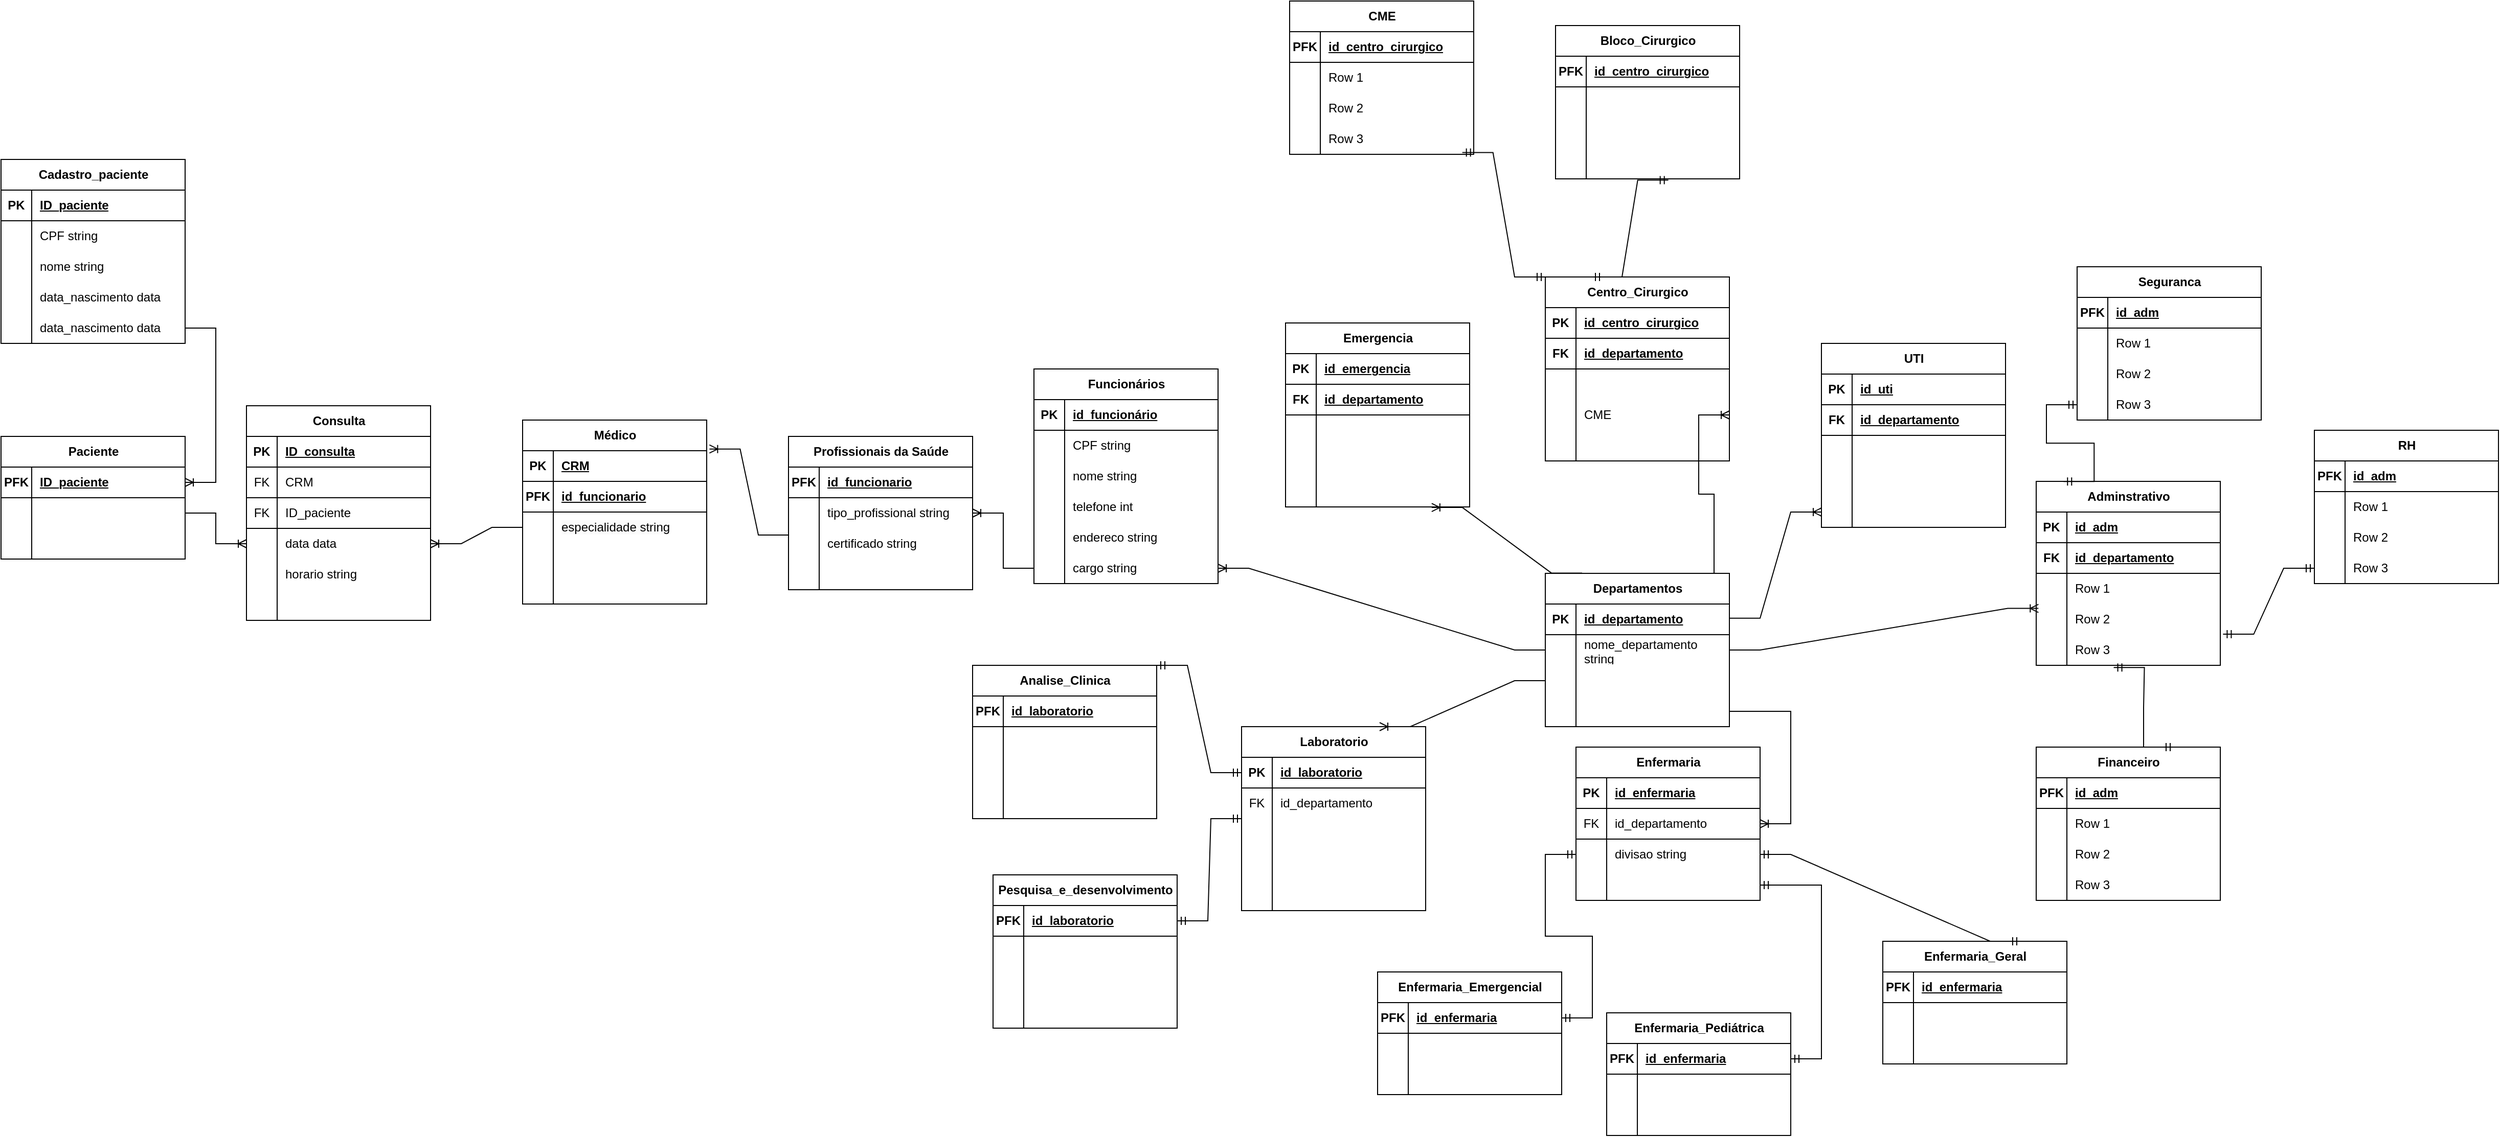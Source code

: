 <mxfile version="21.7.4" type="github">
  <diagram name="Página-1" id="7OFvZM1WlIS2IHxq6__e">
    <mxGraphModel dx="1035" dy="1144" grid="1" gridSize="10" guides="1" tooltips="1" connect="1" arrows="1" fold="1" page="1" pageScale="1" pageWidth="413" pageHeight="291" background="none" math="0" shadow="0">
      <root>
        <mxCell id="0" />
        <mxCell id="1" parent="0" />
        <mxCell id="Okvnmru5uBkP-l-NGOoz-27" value="Departamentos" style="shape=table;startSize=30;container=1;collapsible=1;childLayout=tableLayout;fixedRows=1;rowLines=0;fontStyle=1;align=center;resizeLast=1;html=1;" parent="1" vertex="1">
          <mxGeometry x="1520" y="100" width="180" height="150" as="geometry" />
        </mxCell>
        <mxCell id="Okvnmru5uBkP-l-NGOoz-28" value="" style="shape=tableRow;horizontal=0;startSize=0;swimlaneHead=0;swimlaneBody=0;fillColor=none;collapsible=0;dropTarget=0;points=[[0,0.5],[1,0.5]];portConstraint=eastwest;top=0;left=0;right=0;bottom=1;" parent="Okvnmru5uBkP-l-NGOoz-27" vertex="1">
          <mxGeometry y="30" width="180" height="30" as="geometry" />
        </mxCell>
        <mxCell id="Okvnmru5uBkP-l-NGOoz-29" value="PK" style="shape=partialRectangle;connectable=0;fillColor=none;top=0;left=0;bottom=0;right=0;fontStyle=1;overflow=hidden;whiteSpace=wrap;html=1;" parent="Okvnmru5uBkP-l-NGOoz-28" vertex="1">
          <mxGeometry width="30" height="30" as="geometry">
            <mxRectangle width="30" height="30" as="alternateBounds" />
          </mxGeometry>
        </mxCell>
        <mxCell id="Okvnmru5uBkP-l-NGOoz-30" value="id_departamento" style="shape=partialRectangle;connectable=0;fillColor=none;top=0;left=0;bottom=0;right=0;align=left;spacingLeft=6;fontStyle=5;overflow=hidden;whiteSpace=wrap;html=1;" parent="Okvnmru5uBkP-l-NGOoz-28" vertex="1">
          <mxGeometry x="30" width="150" height="30" as="geometry">
            <mxRectangle width="150" height="30" as="alternateBounds" />
          </mxGeometry>
        </mxCell>
        <mxCell id="Okvnmru5uBkP-l-NGOoz-31" value="" style="shape=tableRow;horizontal=0;startSize=0;swimlaneHead=0;swimlaneBody=0;fillColor=none;collapsible=0;dropTarget=0;points=[[0,0.5],[1,0.5]];portConstraint=eastwest;top=0;left=0;right=0;bottom=0;" parent="Okvnmru5uBkP-l-NGOoz-27" vertex="1">
          <mxGeometry y="60" width="180" height="30" as="geometry" />
        </mxCell>
        <mxCell id="Okvnmru5uBkP-l-NGOoz-32" value="" style="shape=partialRectangle;connectable=0;fillColor=none;top=0;left=0;bottom=0;right=0;editable=1;overflow=hidden;whiteSpace=wrap;html=1;" parent="Okvnmru5uBkP-l-NGOoz-31" vertex="1">
          <mxGeometry width="30" height="30" as="geometry">
            <mxRectangle width="30" height="30" as="alternateBounds" />
          </mxGeometry>
        </mxCell>
        <mxCell id="Okvnmru5uBkP-l-NGOoz-33" value="nome_departamento string" style="shape=partialRectangle;connectable=0;fillColor=none;top=0;left=0;bottom=0;right=0;align=left;spacingLeft=6;overflow=hidden;whiteSpace=wrap;html=1;" parent="Okvnmru5uBkP-l-NGOoz-31" vertex="1">
          <mxGeometry x="30" width="150" height="30" as="geometry">
            <mxRectangle width="150" height="30" as="alternateBounds" />
          </mxGeometry>
        </mxCell>
        <mxCell id="Okvnmru5uBkP-l-NGOoz-34" value="" style="shape=tableRow;horizontal=0;startSize=0;swimlaneHead=0;swimlaneBody=0;fillColor=none;collapsible=0;dropTarget=0;points=[[0,0.5],[1,0.5]];portConstraint=eastwest;top=0;left=0;right=0;bottom=0;" parent="Okvnmru5uBkP-l-NGOoz-27" vertex="1">
          <mxGeometry y="90" width="180" height="30" as="geometry" />
        </mxCell>
        <mxCell id="Okvnmru5uBkP-l-NGOoz-35" value="" style="shape=partialRectangle;connectable=0;fillColor=none;top=0;left=0;bottom=0;right=0;editable=1;overflow=hidden;whiteSpace=wrap;html=1;" parent="Okvnmru5uBkP-l-NGOoz-34" vertex="1">
          <mxGeometry width="30" height="30" as="geometry">
            <mxRectangle width="30" height="30" as="alternateBounds" />
          </mxGeometry>
        </mxCell>
        <mxCell id="Okvnmru5uBkP-l-NGOoz-36" value="" style="shape=partialRectangle;connectable=0;fillColor=none;top=0;left=0;bottom=0;right=0;align=left;spacingLeft=6;overflow=hidden;whiteSpace=wrap;html=1;" parent="Okvnmru5uBkP-l-NGOoz-34" vertex="1">
          <mxGeometry x="30" width="150" height="30" as="geometry">
            <mxRectangle width="150" height="30" as="alternateBounds" />
          </mxGeometry>
        </mxCell>
        <mxCell id="Okvnmru5uBkP-l-NGOoz-37" value="" style="shape=tableRow;horizontal=0;startSize=0;swimlaneHead=0;swimlaneBody=0;fillColor=none;collapsible=0;dropTarget=0;points=[[0,0.5],[1,0.5]];portConstraint=eastwest;top=0;left=0;right=0;bottom=0;" parent="Okvnmru5uBkP-l-NGOoz-27" vertex="1">
          <mxGeometry y="120" width="180" height="30" as="geometry" />
        </mxCell>
        <mxCell id="Okvnmru5uBkP-l-NGOoz-38" value="" style="shape=partialRectangle;connectable=0;fillColor=none;top=0;left=0;bottom=0;right=0;editable=1;overflow=hidden;whiteSpace=wrap;html=1;" parent="Okvnmru5uBkP-l-NGOoz-37" vertex="1">
          <mxGeometry width="30" height="30" as="geometry">
            <mxRectangle width="30" height="30" as="alternateBounds" />
          </mxGeometry>
        </mxCell>
        <mxCell id="Okvnmru5uBkP-l-NGOoz-39" value="" style="shape=partialRectangle;connectable=0;fillColor=none;top=0;left=0;bottom=0;right=0;align=left;spacingLeft=6;overflow=hidden;whiteSpace=wrap;html=1;" parent="Okvnmru5uBkP-l-NGOoz-37" vertex="1">
          <mxGeometry x="30" width="150" height="30" as="geometry">
            <mxRectangle width="150" height="30" as="alternateBounds" />
          </mxGeometry>
        </mxCell>
        <mxCell id="Okvnmru5uBkP-l-NGOoz-40" value="Funcionários" style="shape=table;startSize=30;container=1;collapsible=1;childLayout=tableLayout;fixedRows=1;rowLines=0;fontStyle=1;align=center;resizeLast=1;html=1;" parent="1" vertex="1">
          <mxGeometry x="1020" y="-100" width="180" height="210" as="geometry" />
        </mxCell>
        <mxCell id="Okvnmru5uBkP-l-NGOoz-41" value="" style="shape=tableRow;horizontal=0;startSize=0;swimlaneHead=0;swimlaneBody=0;fillColor=none;collapsible=0;dropTarget=0;points=[[0,0.5],[1,0.5]];portConstraint=eastwest;top=0;left=0;right=0;bottom=1;" parent="Okvnmru5uBkP-l-NGOoz-40" vertex="1">
          <mxGeometry y="30" width="180" height="30" as="geometry" />
        </mxCell>
        <mxCell id="Okvnmru5uBkP-l-NGOoz-42" value="PK" style="shape=partialRectangle;connectable=0;fillColor=none;top=0;left=0;bottom=0;right=0;fontStyle=1;overflow=hidden;whiteSpace=wrap;html=1;" parent="Okvnmru5uBkP-l-NGOoz-41" vertex="1">
          <mxGeometry width="30" height="30" as="geometry">
            <mxRectangle width="30" height="30" as="alternateBounds" />
          </mxGeometry>
        </mxCell>
        <mxCell id="Okvnmru5uBkP-l-NGOoz-43" value="id_funcionário" style="shape=partialRectangle;connectable=0;fillColor=none;top=0;left=0;bottom=0;right=0;align=left;spacingLeft=6;fontStyle=5;overflow=hidden;whiteSpace=wrap;html=1;" parent="Okvnmru5uBkP-l-NGOoz-41" vertex="1">
          <mxGeometry x="30" width="150" height="30" as="geometry">
            <mxRectangle width="150" height="30" as="alternateBounds" />
          </mxGeometry>
        </mxCell>
        <mxCell id="Okvnmru5uBkP-l-NGOoz-44" value="" style="shape=tableRow;horizontal=0;startSize=0;swimlaneHead=0;swimlaneBody=0;fillColor=none;collapsible=0;dropTarget=0;points=[[0,0.5],[1,0.5]];portConstraint=eastwest;top=0;left=0;right=0;bottom=0;" parent="Okvnmru5uBkP-l-NGOoz-40" vertex="1">
          <mxGeometry y="60" width="180" height="30" as="geometry" />
        </mxCell>
        <mxCell id="Okvnmru5uBkP-l-NGOoz-45" value="" style="shape=partialRectangle;connectable=0;fillColor=none;top=0;left=0;bottom=0;right=0;editable=1;overflow=hidden;whiteSpace=wrap;html=1;" parent="Okvnmru5uBkP-l-NGOoz-44" vertex="1">
          <mxGeometry width="30" height="30" as="geometry">
            <mxRectangle width="30" height="30" as="alternateBounds" />
          </mxGeometry>
        </mxCell>
        <mxCell id="Okvnmru5uBkP-l-NGOoz-46" value="CPF string" style="shape=partialRectangle;connectable=0;fillColor=none;top=0;left=0;bottom=0;right=0;align=left;spacingLeft=6;overflow=hidden;whiteSpace=wrap;html=1;" parent="Okvnmru5uBkP-l-NGOoz-44" vertex="1">
          <mxGeometry x="30" width="150" height="30" as="geometry">
            <mxRectangle width="150" height="30" as="alternateBounds" />
          </mxGeometry>
        </mxCell>
        <mxCell id="Okvnmru5uBkP-l-NGOoz-47" value="" style="shape=tableRow;horizontal=0;startSize=0;swimlaneHead=0;swimlaneBody=0;fillColor=none;collapsible=0;dropTarget=0;points=[[0,0.5],[1,0.5]];portConstraint=eastwest;top=0;left=0;right=0;bottom=0;" parent="Okvnmru5uBkP-l-NGOoz-40" vertex="1">
          <mxGeometry y="90" width="180" height="30" as="geometry" />
        </mxCell>
        <mxCell id="Okvnmru5uBkP-l-NGOoz-48" value="" style="shape=partialRectangle;connectable=0;fillColor=none;top=0;left=0;bottom=0;right=0;editable=1;overflow=hidden;whiteSpace=wrap;html=1;" parent="Okvnmru5uBkP-l-NGOoz-47" vertex="1">
          <mxGeometry width="30" height="30" as="geometry">
            <mxRectangle width="30" height="30" as="alternateBounds" />
          </mxGeometry>
        </mxCell>
        <mxCell id="Okvnmru5uBkP-l-NGOoz-49" value="nome string" style="shape=partialRectangle;connectable=0;fillColor=none;top=0;left=0;bottom=0;right=0;align=left;spacingLeft=6;overflow=hidden;whiteSpace=wrap;html=1;" parent="Okvnmru5uBkP-l-NGOoz-47" vertex="1">
          <mxGeometry x="30" width="150" height="30" as="geometry">
            <mxRectangle width="150" height="30" as="alternateBounds" />
          </mxGeometry>
        </mxCell>
        <mxCell id="jUIVBRo2tumYgO1bz5zx-79" value="" style="shape=tableRow;horizontal=0;startSize=0;swimlaneHead=0;swimlaneBody=0;fillColor=none;collapsible=0;dropTarget=0;points=[[0,0.5],[1,0.5]];portConstraint=eastwest;top=0;left=0;right=0;bottom=0;" parent="Okvnmru5uBkP-l-NGOoz-40" vertex="1">
          <mxGeometry y="120" width="180" height="30" as="geometry" />
        </mxCell>
        <mxCell id="jUIVBRo2tumYgO1bz5zx-80" value="" style="shape=partialRectangle;connectable=0;fillColor=none;top=0;left=0;bottom=0;right=0;editable=1;overflow=hidden;whiteSpace=wrap;html=1;" parent="jUIVBRo2tumYgO1bz5zx-79" vertex="1">
          <mxGeometry width="30" height="30" as="geometry">
            <mxRectangle width="30" height="30" as="alternateBounds" />
          </mxGeometry>
        </mxCell>
        <mxCell id="jUIVBRo2tumYgO1bz5zx-81" value="telefone int" style="shape=partialRectangle;connectable=0;fillColor=none;top=0;left=0;bottom=0;right=0;align=left;spacingLeft=6;overflow=hidden;whiteSpace=wrap;html=1;" parent="jUIVBRo2tumYgO1bz5zx-79" vertex="1">
          <mxGeometry x="30" width="150" height="30" as="geometry">
            <mxRectangle width="150" height="30" as="alternateBounds" />
          </mxGeometry>
        </mxCell>
        <mxCell id="ejZzEl2xaXtdEWLZUNTF-47" value="" style="shape=tableRow;horizontal=0;startSize=0;swimlaneHead=0;swimlaneBody=0;fillColor=none;collapsible=0;dropTarget=0;points=[[0,0.5],[1,0.5]];portConstraint=eastwest;top=0;left=0;right=0;bottom=0;" parent="Okvnmru5uBkP-l-NGOoz-40" vertex="1">
          <mxGeometry y="150" width="180" height="30" as="geometry" />
        </mxCell>
        <mxCell id="ejZzEl2xaXtdEWLZUNTF-48" value="" style="shape=partialRectangle;connectable=0;fillColor=none;top=0;left=0;bottom=0;right=0;editable=1;overflow=hidden;whiteSpace=wrap;html=1;" parent="ejZzEl2xaXtdEWLZUNTF-47" vertex="1">
          <mxGeometry width="30" height="30" as="geometry">
            <mxRectangle width="30" height="30" as="alternateBounds" />
          </mxGeometry>
        </mxCell>
        <mxCell id="ejZzEl2xaXtdEWLZUNTF-49" value="endereco string" style="shape=partialRectangle;connectable=0;fillColor=none;top=0;left=0;bottom=0;right=0;align=left;spacingLeft=6;overflow=hidden;whiteSpace=wrap;html=1;" parent="ejZzEl2xaXtdEWLZUNTF-47" vertex="1">
          <mxGeometry x="30" width="150" height="30" as="geometry">
            <mxRectangle width="150" height="30" as="alternateBounds" />
          </mxGeometry>
        </mxCell>
        <mxCell id="Okvnmru5uBkP-l-NGOoz-50" value="" style="shape=tableRow;horizontal=0;startSize=0;swimlaneHead=0;swimlaneBody=0;fillColor=none;collapsible=0;dropTarget=0;points=[[0,0.5],[1,0.5]];portConstraint=eastwest;top=0;left=0;right=0;bottom=0;" parent="Okvnmru5uBkP-l-NGOoz-40" vertex="1">
          <mxGeometry y="180" width="180" height="30" as="geometry" />
        </mxCell>
        <mxCell id="Okvnmru5uBkP-l-NGOoz-51" value="" style="shape=partialRectangle;connectable=0;fillColor=none;top=0;left=0;bottom=0;right=0;editable=1;overflow=hidden;whiteSpace=wrap;html=1;" parent="Okvnmru5uBkP-l-NGOoz-50" vertex="1">
          <mxGeometry width="30" height="30" as="geometry">
            <mxRectangle width="30" height="30" as="alternateBounds" />
          </mxGeometry>
        </mxCell>
        <mxCell id="Okvnmru5uBkP-l-NGOoz-52" value="cargo string" style="shape=partialRectangle;connectable=0;fillColor=none;top=0;left=0;bottom=0;right=0;align=left;spacingLeft=6;overflow=hidden;whiteSpace=wrap;html=1;" parent="Okvnmru5uBkP-l-NGOoz-50" vertex="1">
          <mxGeometry x="30" width="150" height="30" as="geometry">
            <mxRectangle width="150" height="30" as="alternateBounds" />
          </mxGeometry>
        </mxCell>
        <mxCell id="Okvnmru5uBkP-l-NGOoz-66" value="Adminstrativo" style="shape=table;startSize=30;container=1;collapsible=1;childLayout=tableLayout;fixedRows=1;rowLines=0;fontStyle=1;align=center;resizeLast=1;html=1;" parent="1" vertex="1">
          <mxGeometry x="2000" y="10" width="180" height="180" as="geometry" />
        </mxCell>
        <mxCell id="JCGF1L_Kq9YRv4TX51eD-130" value="" style="shape=tableRow;horizontal=0;startSize=0;swimlaneHead=0;swimlaneBody=0;fillColor=none;collapsible=0;dropTarget=0;points=[[0,0.5],[1,0.5]];portConstraint=eastwest;top=0;left=0;right=0;bottom=1;" parent="Okvnmru5uBkP-l-NGOoz-66" vertex="1">
          <mxGeometry y="30" width="180" height="30" as="geometry" />
        </mxCell>
        <mxCell id="JCGF1L_Kq9YRv4TX51eD-131" value="PK" style="shape=partialRectangle;connectable=0;fillColor=none;top=0;left=0;bottom=0;right=0;fontStyle=1;overflow=hidden;whiteSpace=wrap;html=1;" parent="JCGF1L_Kq9YRv4TX51eD-130" vertex="1">
          <mxGeometry width="30" height="30" as="geometry">
            <mxRectangle width="30" height="30" as="alternateBounds" />
          </mxGeometry>
        </mxCell>
        <mxCell id="JCGF1L_Kq9YRv4TX51eD-132" value="id_adm" style="shape=partialRectangle;connectable=0;fillColor=none;top=0;left=0;bottom=0;right=0;align=left;spacingLeft=6;fontStyle=5;overflow=hidden;whiteSpace=wrap;html=1;" parent="JCGF1L_Kq9YRv4TX51eD-130" vertex="1">
          <mxGeometry x="30" width="150" height="30" as="geometry">
            <mxRectangle width="150" height="30" as="alternateBounds" />
          </mxGeometry>
        </mxCell>
        <mxCell id="Okvnmru5uBkP-l-NGOoz-67" value="" style="shape=tableRow;horizontal=0;startSize=0;swimlaneHead=0;swimlaneBody=0;fillColor=none;collapsible=0;dropTarget=0;points=[[0,0.5],[1,0.5]];portConstraint=eastwest;top=0;left=0;right=0;bottom=1;" parent="Okvnmru5uBkP-l-NGOoz-66" vertex="1">
          <mxGeometry y="60" width="180" height="30" as="geometry" />
        </mxCell>
        <mxCell id="Okvnmru5uBkP-l-NGOoz-68" value="FK" style="shape=partialRectangle;connectable=0;fillColor=none;top=0;left=0;bottom=0;right=0;fontStyle=1;overflow=hidden;whiteSpace=wrap;html=1;" parent="Okvnmru5uBkP-l-NGOoz-67" vertex="1">
          <mxGeometry width="30" height="30" as="geometry">
            <mxRectangle width="30" height="30" as="alternateBounds" />
          </mxGeometry>
        </mxCell>
        <mxCell id="Okvnmru5uBkP-l-NGOoz-69" value="id_departamento" style="shape=partialRectangle;connectable=0;fillColor=none;top=0;left=0;bottom=0;right=0;align=left;spacingLeft=6;fontStyle=5;overflow=hidden;whiteSpace=wrap;html=1;" parent="Okvnmru5uBkP-l-NGOoz-67" vertex="1">
          <mxGeometry x="30" width="150" height="30" as="geometry">
            <mxRectangle width="150" height="30" as="alternateBounds" />
          </mxGeometry>
        </mxCell>
        <mxCell id="Okvnmru5uBkP-l-NGOoz-70" value="" style="shape=tableRow;horizontal=0;startSize=0;swimlaneHead=0;swimlaneBody=0;fillColor=none;collapsible=0;dropTarget=0;points=[[0,0.5],[1,0.5]];portConstraint=eastwest;top=0;left=0;right=0;bottom=0;" parent="Okvnmru5uBkP-l-NGOoz-66" vertex="1">
          <mxGeometry y="90" width="180" height="30" as="geometry" />
        </mxCell>
        <mxCell id="Okvnmru5uBkP-l-NGOoz-71" value="" style="shape=partialRectangle;connectable=0;fillColor=none;top=0;left=0;bottom=0;right=0;editable=1;overflow=hidden;whiteSpace=wrap;html=1;" parent="Okvnmru5uBkP-l-NGOoz-70" vertex="1">
          <mxGeometry width="30" height="30" as="geometry">
            <mxRectangle width="30" height="30" as="alternateBounds" />
          </mxGeometry>
        </mxCell>
        <mxCell id="Okvnmru5uBkP-l-NGOoz-72" value="Row 1" style="shape=partialRectangle;connectable=0;fillColor=none;top=0;left=0;bottom=0;right=0;align=left;spacingLeft=6;overflow=hidden;whiteSpace=wrap;html=1;" parent="Okvnmru5uBkP-l-NGOoz-70" vertex="1">
          <mxGeometry x="30" width="150" height="30" as="geometry">
            <mxRectangle width="150" height="30" as="alternateBounds" />
          </mxGeometry>
        </mxCell>
        <mxCell id="Okvnmru5uBkP-l-NGOoz-73" value="" style="shape=tableRow;horizontal=0;startSize=0;swimlaneHead=0;swimlaneBody=0;fillColor=none;collapsible=0;dropTarget=0;points=[[0,0.5],[1,0.5]];portConstraint=eastwest;top=0;left=0;right=0;bottom=0;" parent="Okvnmru5uBkP-l-NGOoz-66" vertex="1">
          <mxGeometry y="120" width="180" height="30" as="geometry" />
        </mxCell>
        <mxCell id="Okvnmru5uBkP-l-NGOoz-74" value="" style="shape=partialRectangle;connectable=0;fillColor=none;top=0;left=0;bottom=0;right=0;editable=1;overflow=hidden;whiteSpace=wrap;html=1;" parent="Okvnmru5uBkP-l-NGOoz-73" vertex="1">
          <mxGeometry width="30" height="30" as="geometry">
            <mxRectangle width="30" height="30" as="alternateBounds" />
          </mxGeometry>
        </mxCell>
        <mxCell id="Okvnmru5uBkP-l-NGOoz-75" value="Row 2" style="shape=partialRectangle;connectable=0;fillColor=none;top=0;left=0;bottom=0;right=0;align=left;spacingLeft=6;overflow=hidden;whiteSpace=wrap;html=1;" parent="Okvnmru5uBkP-l-NGOoz-73" vertex="1">
          <mxGeometry x="30" width="150" height="30" as="geometry">
            <mxRectangle width="150" height="30" as="alternateBounds" />
          </mxGeometry>
        </mxCell>
        <mxCell id="Okvnmru5uBkP-l-NGOoz-76" value="" style="shape=tableRow;horizontal=0;startSize=0;swimlaneHead=0;swimlaneBody=0;fillColor=none;collapsible=0;dropTarget=0;points=[[0,0.5],[1,0.5]];portConstraint=eastwest;top=0;left=0;right=0;bottom=0;" parent="Okvnmru5uBkP-l-NGOoz-66" vertex="1">
          <mxGeometry y="150" width="180" height="30" as="geometry" />
        </mxCell>
        <mxCell id="Okvnmru5uBkP-l-NGOoz-77" value="" style="shape=partialRectangle;connectable=0;fillColor=none;top=0;left=0;bottom=0;right=0;editable=1;overflow=hidden;whiteSpace=wrap;html=1;" parent="Okvnmru5uBkP-l-NGOoz-76" vertex="1">
          <mxGeometry width="30" height="30" as="geometry">
            <mxRectangle width="30" height="30" as="alternateBounds" />
          </mxGeometry>
        </mxCell>
        <mxCell id="Okvnmru5uBkP-l-NGOoz-78" value="Row 3" style="shape=partialRectangle;connectable=0;fillColor=none;top=0;left=0;bottom=0;right=0;align=left;spacingLeft=6;overflow=hidden;whiteSpace=wrap;html=1;" parent="Okvnmru5uBkP-l-NGOoz-76" vertex="1">
          <mxGeometry x="30" width="150" height="30" as="geometry">
            <mxRectangle width="150" height="30" as="alternateBounds" />
          </mxGeometry>
        </mxCell>
        <mxCell id="Okvnmru5uBkP-l-NGOoz-79" value="Enfermaria" style="shape=table;startSize=30;container=1;collapsible=1;childLayout=tableLayout;fixedRows=1;rowLines=0;fontStyle=1;align=center;resizeLast=1;html=1;" parent="1" vertex="1">
          <mxGeometry x="1550" y="270" width="180" height="150" as="geometry" />
        </mxCell>
        <mxCell id="Eo8UWzdeMDA6bHe8Ohud-3" value="" style="shape=tableRow;horizontal=0;startSize=0;swimlaneHead=0;swimlaneBody=0;fillColor=none;collapsible=0;dropTarget=0;points=[[0,0.5],[1,0.5]];portConstraint=eastwest;top=0;left=0;right=0;bottom=1;" parent="Okvnmru5uBkP-l-NGOoz-79" vertex="1">
          <mxGeometry y="30" width="180" height="30" as="geometry" />
        </mxCell>
        <mxCell id="Eo8UWzdeMDA6bHe8Ohud-4" value="PK" style="shape=partialRectangle;connectable=0;fillColor=none;top=0;left=0;bottom=0;right=0;fontStyle=1;overflow=hidden;whiteSpace=wrap;html=1;" parent="Eo8UWzdeMDA6bHe8Ohud-3" vertex="1">
          <mxGeometry width="30" height="30" as="geometry">
            <mxRectangle width="30" height="30" as="alternateBounds" />
          </mxGeometry>
        </mxCell>
        <mxCell id="Eo8UWzdeMDA6bHe8Ohud-5" value="id_enfermaria" style="shape=partialRectangle;connectable=0;fillColor=none;top=0;left=0;bottom=0;right=0;align=left;spacingLeft=6;fontStyle=5;overflow=hidden;whiteSpace=wrap;html=1;" parent="Eo8UWzdeMDA6bHe8Ohud-3" vertex="1">
          <mxGeometry x="30" width="150" height="30" as="geometry">
            <mxRectangle width="150" height="30" as="alternateBounds" />
          </mxGeometry>
        </mxCell>
        <mxCell id="Okvnmru5uBkP-l-NGOoz-80" value="" style="shape=tableRow;horizontal=0;startSize=0;swimlaneHead=0;swimlaneBody=0;fillColor=none;collapsible=0;dropTarget=0;points=[[0,0.5],[1,0.5]];portConstraint=eastwest;top=0;left=0;right=0;bottom=1;" parent="Okvnmru5uBkP-l-NGOoz-79" vertex="1">
          <mxGeometry y="60" width="180" height="30" as="geometry" />
        </mxCell>
        <mxCell id="Okvnmru5uBkP-l-NGOoz-81" value="FK" style="shape=partialRectangle;connectable=0;fillColor=none;top=0;left=0;bottom=0;right=0;fontStyle=0;overflow=hidden;whiteSpace=wrap;html=1;" parent="Okvnmru5uBkP-l-NGOoz-80" vertex="1">
          <mxGeometry width="30" height="30" as="geometry">
            <mxRectangle width="30" height="30" as="alternateBounds" />
          </mxGeometry>
        </mxCell>
        <mxCell id="Okvnmru5uBkP-l-NGOoz-82" value="id_departamento" style="shape=partialRectangle;connectable=0;fillColor=none;top=0;left=0;bottom=0;right=0;align=left;spacingLeft=6;fontStyle=0;overflow=hidden;whiteSpace=wrap;html=1;" parent="Okvnmru5uBkP-l-NGOoz-80" vertex="1">
          <mxGeometry x="30" width="150" height="30" as="geometry">
            <mxRectangle width="150" height="30" as="alternateBounds" />
          </mxGeometry>
        </mxCell>
        <mxCell id="Okvnmru5uBkP-l-NGOoz-83" value="" style="shape=tableRow;horizontal=0;startSize=0;swimlaneHead=0;swimlaneBody=0;fillColor=none;collapsible=0;dropTarget=0;points=[[0,0.5],[1,0.5]];portConstraint=eastwest;top=0;left=0;right=0;bottom=0;" parent="Okvnmru5uBkP-l-NGOoz-79" vertex="1">
          <mxGeometry y="90" width="180" height="30" as="geometry" />
        </mxCell>
        <mxCell id="Okvnmru5uBkP-l-NGOoz-84" value="" style="shape=partialRectangle;connectable=0;fillColor=none;top=0;left=0;bottom=0;right=0;editable=1;overflow=hidden;whiteSpace=wrap;html=1;" parent="Okvnmru5uBkP-l-NGOoz-83" vertex="1">
          <mxGeometry width="30" height="30" as="geometry">
            <mxRectangle width="30" height="30" as="alternateBounds" />
          </mxGeometry>
        </mxCell>
        <mxCell id="Okvnmru5uBkP-l-NGOoz-85" value="divisao string" style="shape=partialRectangle;connectable=0;fillColor=none;top=0;left=0;bottom=0;right=0;align=left;spacingLeft=6;overflow=hidden;whiteSpace=wrap;html=1;" parent="Okvnmru5uBkP-l-NGOoz-83" vertex="1">
          <mxGeometry x="30" width="150" height="30" as="geometry">
            <mxRectangle width="150" height="30" as="alternateBounds" />
          </mxGeometry>
        </mxCell>
        <mxCell id="ejZzEl2xaXtdEWLZUNTF-118" value="" style="shape=tableRow;horizontal=0;startSize=0;swimlaneHead=0;swimlaneBody=0;fillColor=none;collapsible=0;dropTarget=0;points=[[0,0.5],[1,0.5]];portConstraint=eastwest;top=0;left=0;right=0;bottom=0;" parent="Okvnmru5uBkP-l-NGOoz-79" vertex="1">
          <mxGeometry y="120" width="180" height="30" as="geometry" />
        </mxCell>
        <mxCell id="ejZzEl2xaXtdEWLZUNTF-119" value="" style="shape=partialRectangle;connectable=0;fillColor=none;top=0;left=0;bottom=0;right=0;editable=1;overflow=hidden;whiteSpace=wrap;html=1;" parent="ejZzEl2xaXtdEWLZUNTF-118" vertex="1">
          <mxGeometry width="30" height="30" as="geometry">
            <mxRectangle width="30" height="30" as="alternateBounds" />
          </mxGeometry>
        </mxCell>
        <mxCell id="ejZzEl2xaXtdEWLZUNTF-120" value="" style="shape=partialRectangle;connectable=0;fillColor=none;top=0;left=0;bottom=0;right=0;align=left;spacingLeft=6;overflow=hidden;whiteSpace=wrap;html=1;" parent="ejZzEl2xaXtdEWLZUNTF-118" vertex="1">
          <mxGeometry x="30" width="150" height="30" as="geometry">
            <mxRectangle width="150" height="30" as="alternateBounds" />
          </mxGeometry>
        </mxCell>
        <mxCell id="Okvnmru5uBkP-l-NGOoz-92" value="Paciente" style="shape=table;startSize=30;container=1;collapsible=1;childLayout=tableLayout;fixedRows=1;rowLines=0;fontStyle=1;align=center;resizeLast=1;html=1;" parent="1" vertex="1">
          <mxGeometry x="10" y="-34" width="180" height="120" as="geometry" />
        </mxCell>
        <mxCell id="Okvnmru5uBkP-l-NGOoz-93" value="" style="shape=tableRow;horizontal=0;startSize=0;swimlaneHead=0;swimlaneBody=0;fillColor=none;collapsible=0;dropTarget=0;points=[[0,0.5],[1,0.5]];portConstraint=eastwest;top=0;left=0;right=0;bottom=1;" parent="Okvnmru5uBkP-l-NGOoz-92" vertex="1">
          <mxGeometry y="30" width="180" height="30" as="geometry" />
        </mxCell>
        <mxCell id="Okvnmru5uBkP-l-NGOoz-94" value="PFK" style="shape=partialRectangle;connectable=0;fillColor=none;top=0;left=0;bottom=0;right=0;fontStyle=1;overflow=hidden;whiteSpace=wrap;html=1;" parent="Okvnmru5uBkP-l-NGOoz-93" vertex="1">
          <mxGeometry width="30" height="30" as="geometry">
            <mxRectangle width="30" height="30" as="alternateBounds" />
          </mxGeometry>
        </mxCell>
        <mxCell id="Okvnmru5uBkP-l-NGOoz-95" value="ID_paciente" style="shape=partialRectangle;connectable=0;fillColor=none;top=0;left=0;bottom=0;right=0;align=left;spacingLeft=6;fontStyle=5;overflow=hidden;whiteSpace=wrap;html=1;" parent="Okvnmru5uBkP-l-NGOoz-93" vertex="1">
          <mxGeometry x="30" width="150" height="30" as="geometry">
            <mxRectangle width="150" height="30" as="alternateBounds" />
          </mxGeometry>
        </mxCell>
        <mxCell id="Okvnmru5uBkP-l-NGOoz-96" value="" style="shape=tableRow;horizontal=0;startSize=0;swimlaneHead=0;swimlaneBody=0;fillColor=none;collapsible=0;dropTarget=0;points=[[0,0.5],[1,0.5]];portConstraint=eastwest;top=0;left=0;right=0;bottom=0;" parent="Okvnmru5uBkP-l-NGOoz-92" vertex="1">
          <mxGeometry y="60" width="180" height="30" as="geometry" />
        </mxCell>
        <mxCell id="Okvnmru5uBkP-l-NGOoz-97" value="" style="shape=partialRectangle;connectable=0;fillColor=none;top=0;left=0;bottom=0;right=0;editable=1;overflow=hidden;whiteSpace=wrap;html=1;" parent="Okvnmru5uBkP-l-NGOoz-96" vertex="1">
          <mxGeometry width="30" height="30" as="geometry">
            <mxRectangle width="30" height="30" as="alternateBounds" />
          </mxGeometry>
        </mxCell>
        <mxCell id="Okvnmru5uBkP-l-NGOoz-98" value="" style="shape=partialRectangle;connectable=0;fillColor=none;top=0;left=0;bottom=0;right=0;align=left;spacingLeft=6;overflow=hidden;whiteSpace=wrap;html=1;" parent="Okvnmru5uBkP-l-NGOoz-96" vertex="1">
          <mxGeometry x="30" width="150" height="30" as="geometry">
            <mxRectangle width="150" height="30" as="alternateBounds" />
          </mxGeometry>
        </mxCell>
        <mxCell id="Okvnmru5uBkP-l-NGOoz-99" value="" style="shape=tableRow;horizontal=0;startSize=0;swimlaneHead=0;swimlaneBody=0;fillColor=none;collapsible=0;dropTarget=0;points=[[0,0.5],[1,0.5]];portConstraint=eastwest;top=0;left=0;right=0;bottom=0;" parent="Okvnmru5uBkP-l-NGOoz-92" vertex="1">
          <mxGeometry y="90" width="180" height="30" as="geometry" />
        </mxCell>
        <mxCell id="Okvnmru5uBkP-l-NGOoz-100" value="" style="shape=partialRectangle;connectable=0;fillColor=none;top=0;left=0;bottom=0;right=0;editable=1;overflow=hidden;whiteSpace=wrap;html=1;" parent="Okvnmru5uBkP-l-NGOoz-99" vertex="1">
          <mxGeometry width="30" height="30" as="geometry">
            <mxRectangle width="30" height="30" as="alternateBounds" />
          </mxGeometry>
        </mxCell>
        <mxCell id="Okvnmru5uBkP-l-NGOoz-101" value="" style="shape=partialRectangle;connectable=0;fillColor=none;top=0;left=0;bottom=0;right=0;align=left;spacingLeft=6;overflow=hidden;whiteSpace=wrap;html=1;" parent="Okvnmru5uBkP-l-NGOoz-99" vertex="1">
          <mxGeometry x="30" width="150" height="30" as="geometry">
            <mxRectangle width="150" height="30" as="alternateBounds" />
          </mxGeometry>
        </mxCell>
        <mxCell id="Okvnmru5uBkP-l-NGOoz-105" value="Consulta" style="shape=table;startSize=30;container=1;collapsible=1;childLayout=tableLayout;fixedRows=1;rowLines=0;fontStyle=1;align=center;resizeLast=1;html=1;" parent="1" vertex="1">
          <mxGeometry x="250" y="-64" width="180" height="210" as="geometry" />
        </mxCell>
        <mxCell id="Okvnmru5uBkP-l-NGOoz-106" value="" style="shape=tableRow;horizontal=0;startSize=0;swimlaneHead=0;swimlaneBody=0;fillColor=none;collapsible=0;dropTarget=0;points=[[0,0.5],[1,0.5]];portConstraint=eastwest;top=0;left=0;right=0;bottom=1;" parent="Okvnmru5uBkP-l-NGOoz-105" vertex="1">
          <mxGeometry y="30" width="180" height="30" as="geometry" />
        </mxCell>
        <mxCell id="Okvnmru5uBkP-l-NGOoz-107" value="PK" style="shape=partialRectangle;connectable=0;fillColor=none;top=0;left=0;bottom=0;right=0;fontStyle=1;overflow=hidden;whiteSpace=wrap;html=1;" parent="Okvnmru5uBkP-l-NGOoz-106" vertex="1">
          <mxGeometry width="30" height="30" as="geometry">
            <mxRectangle width="30" height="30" as="alternateBounds" />
          </mxGeometry>
        </mxCell>
        <mxCell id="Okvnmru5uBkP-l-NGOoz-108" value="ID_consulta" style="shape=partialRectangle;connectable=0;fillColor=none;top=0;left=0;bottom=0;right=0;align=left;spacingLeft=6;fontStyle=5;overflow=hidden;whiteSpace=wrap;html=1;" parent="Okvnmru5uBkP-l-NGOoz-106" vertex="1">
          <mxGeometry x="30" width="150" height="30" as="geometry">
            <mxRectangle width="150" height="30" as="alternateBounds" />
          </mxGeometry>
        </mxCell>
        <mxCell id="jUIVBRo2tumYgO1bz5zx-29" value="" style="shape=tableRow;horizontal=0;startSize=0;swimlaneHead=0;swimlaneBody=0;fillColor=none;collapsible=0;dropTarget=0;points=[[0,0.5],[1,0.5]];portConstraint=eastwest;top=0;left=0;right=0;bottom=1;" parent="Okvnmru5uBkP-l-NGOoz-105" vertex="1">
          <mxGeometry y="60" width="180" height="30" as="geometry" />
        </mxCell>
        <mxCell id="jUIVBRo2tumYgO1bz5zx-30" value="FK" style="shape=partialRectangle;connectable=0;fillColor=none;top=0;left=0;bottom=0;right=0;fontStyle=0;overflow=hidden;whiteSpace=wrap;html=1;" parent="jUIVBRo2tumYgO1bz5zx-29" vertex="1">
          <mxGeometry width="30" height="30" as="geometry">
            <mxRectangle width="30" height="30" as="alternateBounds" />
          </mxGeometry>
        </mxCell>
        <mxCell id="jUIVBRo2tumYgO1bz5zx-31" value="CRM" style="shape=partialRectangle;connectable=0;fillColor=none;top=0;left=0;bottom=0;right=0;align=left;spacingLeft=6;fontStyle=0;overflow=hidden;whiteSpace=wrap;html=1;" parent="jUIVBRo2tumYgO1bz5zx-29" vertex="1">
          <mxGeometry x="30" width="150" height="30" as="geometry">
            <mxRectangle width="150" height="30" as="alternateBounds" />
          </mxGeometry>
        </mxCell>
        <mxCell id="jUIVBRo2tumYgO1bz5zx-32" value="" style="shape=tableRow;horizontal=0;startSize=0;swimlaneHead=0;swimlaneBody=0;fillColor=none;collapsible=0;dropTarget=0;points=[[0,0.5],[1,0.5]];portConstraint=eastwest;top=0;left=0;right=0;bottom=1;" parent="Okvnmru5uBkP-l-NGOoz-105" vertex="1">
          <mxGeometry y="90" width="180" height="30" as="geometry" />
        </mxCell>
        <mxCell id="jUIVBRo2tumYgO1bz5zx-33" value="FK" style="shape=partialRectangle;connectable=0;fillColor=none;top=0;left=0;bottom=0;right=0;fontStyle=0;overflow=hidden;whiteSpace=wrap;html=1;" parent="jUIVBRo2tumYgO1bz5zx-32" vertex="1">
          <mxGeometry width="30" height="30" as="geometry">
            <mxRectangle width="30" height="30" as="alternateBounds" />
          </mxGeometry>
        </mxCell>
        <mxCell id="jUIVBRo2tumYgO1bz5zx-34" value="ID_paciente" style="shape=partialRectangle;connectable=0;fillColor=none;top=0;left=0;bottom=0;right=0;align=left;spacingLeft=6;fontStyle=0;overflow=hidden;whiteSpace=wrap;html=1;" parent="jUIVBRo2tumYgO1bz5zx-32" vertex="1">
          <mxGeometry x="30" width="150" height="30" as="geometry">
            <mxRectangle width="150" height="30" as="alternateBounds" />
          </mxGeometry>
        </mxCell>
        <mxCell id="Okvnmru5uBkP-l-NGOoz-109" value="" style="shape=tableRow;horizontal=0;startSize=0;swimlaneHead=0;swimlaneBody=0;fillColor=none;collapsible=0;dropTarget=0;points=[[0,0.5],[1,0.5]];portConstraint=eastwest;top=0;left=0;right=0;bottom=0;" parent="Okvnmru5uBkP-l-NGOoz-105" vertex="1">
          <mxGeometry y="120" width="180" height="30" as="geometry" />
        </mxCell>
        <mxCell id="Okvnmru5uBkP-l-NGOoz-110" value="" style="shape=partialRectangle;connectable=0;fillColor=none;top=0;left=0;bottom=0;right=0;editable=1;overflow=hidden;whiteSpace=wrap;html=1;" parent="Okvnmru5uBkP-l-NGOoz-109" vertex="1">
          <mxGeometry width="30" height="30" as="geometry">
            <mxRectangle width="30" height="30" as="alternateBounds" />
          </mxGeometry>
        </mxCell>
        <mxCell id="Okvnmru5uBkP-l-NGOoz-111" value="data data" style="shape=partialRectangle;connectable=0;fillColor=none;top=0;left=0;bottom=0;right=0;align=left;spacingLeft=6;overflow=hidden;whiteSpace=wrap;html=1;" parent="Okvnmru5uBkP-l-NGOoz-109" vertex="1">
          <mxGeometry x="30" width="150" height="30" as="geometry">
            <mxRectangle width="150" height="30" as="alternateBounds" />
          </mxGeometry>
        </mxCell>
        <mxCell id="Okvnmru5uBkP-l-NGOoz-112" value="" style="shape=tableRow;horizontal=0;startSize=0;swimlaneHead=0;swimlaneBody=0;fillColor=none;collapsible=0;dropTarget=0;points=[[0,0.5],[1,0.5]];portConstraint=eastwest;top=0;left=0;right=0;bottom=0;" parent="Okvnmru5uBkP-l-NGOoz-105" vertex="1">
          <mxGeometry y="150" width="180" height="30" as="geometry" />
        </mxCell>
        <mxCell id="Okvnmru5uBkP-l-NGOoz-113" value="" style="shape=partialRectangle;connectable=0;fillColor=none;top=0;left=0;bottom=0;right=0;editable=1;overflow=hidden;whiteSpace=wrap;html=1;" parent="Okvnmru5uBkP-l-NGOoz-112" vertex="1">
          <mxGeometry width="30" height="30" as="geometry">
            <mxRectangle width="30" height="30" as="alternateBounds" />
          </mxGeometry>
        </mxCell>
        <mxCell id="Okvnmru5uBkP-l-NGOoz-114" value="horario string" style="shape=partialRectangle;connectable=0;fillColor=none;top=0;left=0;bottom=0;right=0;align=left;spacingLeft=6;overflow=hidden;whiteSpace=wrap;html=1;" parent="Okvnmru5uBkP-l-NGOoz-112" vertex="1">
          <mxGeometry x="30" width="150" height="30" as="geometry">
            <mxRectangle width="150" height="30" as="alternateBounds" />
          </mxGeometry>
        </mxCell>
        <mxCell id="Okvnmru5uBkP-l-NGOoz-115" value="" style="shape=tableRow;horizontal=0;startSize=0;swimlaneHead=0;swimlaneBody=0;fillColor=none;collapsible=0;dropTarget=0;points=[[0,0.5],[1,0.5]];portConstraint=eastwest;top=0;left=0;right=0;bottom=0;" parent="Okvnmru5uBkP-l-NGOoz-105" vertex="1">
          <mxGeometry y="180" width="180" height="30" as="geometry" />
        </mxCell>
        <mxCell id="Okvnmru5uBkP-l-NGOoz-116" value="" style="shape=partialRectangle;connectable=0;fillColor=none;top=0;left=0;bottom=0;right=0;editable=1;overflow=hidden;whiteSpace=wrap;html=1;" parent="Okvnmru5uBkP-l-NGOoz-115" vertex="1">
          <mxGeometry width="30" height="30" as="geometry">
            <mxRectangle width="30" height="30" as="alternateBounds" />
          </mxGeometry>
        </mxCell>
        <mxCell id="Okvnmru5uBkP-l-NGOoz-117" value="" style="shape=partialRectangle;connectable=0;fillColor=none;top=0;left=0;bottom=0;right=0;align=left;spacingLeft=6;overflow=hidden;whiteSpace=wrap;html=1;" parent="Okvnmru5uBkP-l-NGOoz-115" vertex="1">
          <mxGeometry x="30" width="150" height="30" as="geometry">
            <mxRectangle width="150" height="30" as="alternateBounds" />
          </mxGeometry>
        </mxCell>
        <mxCell id="jUIVBRo2tumYgO1bz5zx-1" value="Médico" style="shape=table;startSize=30;container=1;collapsible=1;childLayout=tableLayout;fixedRows=1;rowLines=0;fontStyle=1;align=center;resizeLast=1;html=1;" parent="1" vertex="1">
          <mxGeometry x="520" y="-50" width="180" height="180" as="geometry" />
        </mxCell>
        <mxCell id="jUIVBRo2tumYgO1bz5zx-2" value="" style="shape=tableRow;horizontal=0;startSize=0;swimlaneHead=0;swimlaneBody=0;fillColor=none;collapsible=0;dropTarget=0;points=[[0,0.5],[1,0.5]];portConstraint=eastwest;top=0;left=0;right=0;bottom=1;" parent="jUIVBRo2tumYgO1bz5zx-1" vertex="1">
          <mxGeometry y="30" width="180" height="30" as="geometry" />
        </mxCell>
        <mxCell id="jUIVBRo2tumYgO1bz5zx-3" value="PK" style="shape=partialRectangle;connectable=0;fillColor=none;top=0;left=0;bottom=0;right=0;fontStyle=1;overflow=hidden;whiteSpace=wrap;html=1;" parent="jUIVBRo2tumYgO1bz5zx-2" vertex="1">
          <mxGeometry width="30" height="30" as="geometry">
            <mxRectangle width="30" height="30" as="alternateBounds" />
          </mxGeometry>
        </mxCell>
        <mxCell id="jUIVBRo2tumYgO1bz5zx-4" value="CRM" style="shape=partialRectangle;connectable=0;fillColor=none;top=0;left=0;bottom=0;right=0;align=left;spacingLeft=6;fontStyle=5;overflow=hidden;whiteSpace=wrap;html=1;" parent="jUIVBRo2tumYgO1bz5zx-2" vertex="1">
          <mxGeometry x="30" width="150" height="30" as="geometry">
            <mxRectangle width="150" height="30" as="alternateBounds" />
          </mxGeometry>
        </mxCell>
        <mxCell id="ejZzEl2xaXtdEWLZUNTF-40" value="" style="shape=tableRow;horizontal=0;startSize=0;swimlaneHead=0;swimlaneBody=0;fillColor=none;collapsible=0;dropTarget=0;points=[[0,0.5],[1,0.5]];portConstraint=eastwest;top=0;left=0;right=0;bottom=1;" parent="jUIVBRo2tumYgO1bz5zx-1" vertex="1">
          <mxGeometry y="60" width="180" height="30" as="geometry" />
        </mxCell>
        <mxCell id="ejZzEl2xaXtdEWLZUNTF-41" value="PFK" style="shape=partialRectangle;connectable=0;fillColor=none;top=0;left=0;bottom=0;right=0;fontStyle=1;overflow=hidden;whiteSpace=wrap;html=1;" parent="ejZzEl2xaXtdEWLZUNTF-40" vertex="1">
          <mxGeometry width="30" height="30" as="geometry">
            <mxRectangle width="30" height="30" as="alternateBounds" />
          </mxGeometry>
        </mxCell>
        <mxCell id="ejZzEl2xaXtdEWLZUNTF-42" value="id_funcionario" style="shape=partialRectangle;connectable=0;fillColor=none;top=0;left=0;bottom=0;right=0;align=left;spacingLeft=6;fontStyle=5;overflow=hidden;whiteSpace=wrap;html=1;" parent="ejZzEl2xaXtdEWLZUNTF-40" vertex="1">
          <mxGeometry x="30" width="150" height="30" as="geometry">
            <mxRectangle width="150" height="30" as="alternateBounds" />
          </mxGeometry>
        </mxCell>
        <mxCell id="jUIVBRo2tumYgO1bz5zx-5" value="" style="shape=tableRow;horizontal=0;startSize=0;swimlaneHead=0;swimlaneBody=0;fillColor=none;collapsible=0;dropTarget=0;points=[[0,0.5],[1,0.5]];portConstraint=eastwest;top=0;left=0;right=0;bottom=0;" parent="jUIVBRo2tumYgO1bz5zx-1" vertex="1">
          <mxGeometry y="90" width="180" height="30" as="geometry" />
        </mxCell>
        <mxCell id="jUIVBRo2tumYgO1bz5zx-6" value="" style="shape=partialRectangle;connectable=0;fillColor=none;top=0;left=0;bottom=0;right=0;editable=1;overflow=hidden;whiteSpace=wrap;html=1;" parent="jUIVBRo2tumYgO1bz5zx-5" vertex="1">
          <mxGeometry width="30" height="30" as="geometry">
            <mxRectangle width="30" height="30" as="alternateBounds" />
          </mxGeometry>
        </mxCell>
        <mxCell id="jUIVBRo2tumYgO1bz5zx-7" value="&lt;span style=&quot;color: rgb(0, 0, 0); font-family: Helvetica; font-size: 12px; font-style: normal; font-variant-ligatures: normal; font-variant-caps: normal; font-weight: 400; letter-spacing: normal; orphans: 2; text-align: left; text-indent: 0px; text-transform: none; widows: 2; word-spacing: 0px; -webkit-text-stroke-width: 0px; background-color: rgb(251, 251, 251); text-decoration-thickness: initial; text-decoration-style: initial; text-decoration-color: initial; float: none; display: inline !important;&quot;&gt;especialidade string&lt;/span&gt;" style="shape=partialRectangle;connectable=0;fillColor=none;top=0;left=0;bottom=0;right=0;align=left;spacingLeft=6;overflow=hidden;whiteSpace=wrap;html=1;" parent="jUIVBRo2tumYgO1bz5zx-5" vertex="1">
          <mxGeometry x="30" width="150" height="30" as="geometry">
            <mxRectangle width="150" height="30" as="alternateBounds" />
          </mxGeometry>
        </mxCell>
        <mxCell id="jUIVBRo2tumYgO1bz5zx-42" value="" style="shape=tableRow;horizontal=0;startSize=0;swimlaneHead=0;swimlaneBody=0;fillColor=none;collapsible=0;dropTarget=0;points=[[0,0.5],[1,0.5]];portConstraint=eastwest;top=0;left=0;right=0;bottom=0;" parent="jUIVBRo2tumYgO1bz5zx-1" vertex="1">
          <mxGeometry y="120" width="180" height="30" as="geometry" />
        </mxCell>
        <mxCell id="jUIVBRo2tumYgO1bz5zx-43" value="" style="shape=partialRectangle;connectable=0;fillColor=none;top=0;left=0;bottom=0;right=0;editable=1;overflow=hidden;whiteSpace=wrap;html=1;" parent="jUIVBRo2tumYgO1bz5zx-42" vertex="1">
          <mxGeometry width="30" height="30" as="geometry">
            <mxRectangle width="30" height="30" as="alternateBounds" />
          </mxGeometry>
        </mxCell>
        <mxCell id="jUIVBRo2tumYgO1bz5zx-44" value="" style="shape=partialRectangle;connectable=0;fillColor=none;top=0;left=0;bottom=0;right=0;align=left;spacingLeft=6;overflow=hidden;whiteSpace=wrap;html=1;" parent="jUIVBRo2tumYgO1bz5zx-42" vertex="1">
          <mxGeometry x="30" width="150" height="30" as="geometry">
            <mxRectangle width="150" height="30" as="alternateBounds" />
          </mxGeometry>
        </mxCell>
        <mxCell id="jUIVBRo2tumYgO1bz5zx-45" value="" style="shape=tableRow;horizontal=0;startSize=0;swimlaneHead=0;swimlaneBody=0;fillColor=none;collapsible=0;dropTarget=0;points=[[0,0.5],[1,0.5]];portConstraint=eastwest;top=0;left=0;right=0;bottom=0;" parent="jUIVBRo2tumYgO1bz5zx-1" vertex="1">
          <mxGeometry y="150" width="180" height="30" as="geometry" />
        </mxCell>
        <mxCell id="jUIVBRo2tumYgO1bz5zx-46" value="" style="shape=partialRectangle;connectable=0;fillColor=none;top=0;left=0;bottom=0;right=0;editable=1;overflow=hidden;whiteSpace=wrap;html=1;" parent="jUIVBRo2tumYgO1bz5zx-45" vertex="1">
          <mxGeometry width="30" height="30" as="geometry">
            <mxRectangle width="30" height="30" as="alternateBounds" />
          </mxGeometry>
        </mxCell>
        <mxCell id="jUIVBRo2tumYgO1bz5zx-47" value="" style="shape=partialRectangle;connectable=0;fillColor=none;top=0;left=0;bottom=0;right=0;align=left;spacingLeft=6;overflow=hidden;whiteSpace=wrap;html=1;" parent="jUIVBRo2tumYgO1bz5zx-45" vertex="1">
          <mxGeometry x="30" width="150" height="30" as="geometry">
            <mxRectangle width="150" height="30" as="alternateBounds" />
          </mxGeometry>
        </mxCell>
        <mxCell id="jUIVBRo2tumYgO1bz5zx-27" value="" style="edgeStyle=entityRelationEdgeStyle;fontSize=12;html=1;endArrow=ERoneToMany;rounded=0;entryX=0;entryY=0.5;entryDx=0;entryDy=0;exitX=1;exitY=0.5;exitDx=0;exitDy=0;" parent="1" source="Okvnmru5uBkP-l-NGOoz-96" target="Okvnmru5uBkP-l-NGOoz-109" edge="1">
          <mxGeometry width="100" height="100" relative="1" as="geometry">
            <mxPoint x="740" y="270" as="sourcePoint" />
            <mxPoint x="840" y="170" as="targetPoint" />
          </mxGeometry>
        </mxCell>
        <mxCell id="jUIVBRo2tumYgO1bz5zx-28" value="" style="edgeStyle=entityRelationEdgeStyle;fontSize=12;html=1;endArrow=ERoneToMany;rounded=0;entryX=1;entryY=0.5;entryDx=0;entryDy=0;exitX=0;exitY=0.5;exitDx=0;exitDy=0;" parent="1" source="jUIVBRo2tumYgO1bz5zx-5" target="Okvnmru5uBkP-l-NGOoz-109" edge="1">
          <mxGeometry width="100" height="100" relative="1" as="geometry">
            <mxPoint x="520" y="85.0" as="sourcePoint" />
            <mxPoint x="840" y="170" as="targetPoint" />
          </mxGeometry>
        </mxCell>
        <mxCell id="jUIVBRo2tumYgO1bz5zx-62" value="" style="edgeStyle=entityRelationEdgeStyle;fontSize=12;html=1;endArrow=ERoneToMany;rounded=0;entryX=1;entryY=0.5;entryDx=0;entryDy=0;exitX=0;exitY=0.5;exitDx=0;exitDy=0;" parent="1" source="Okvnmru5uBkP-l-NGOoz-31" target="Okvnmru5uBkP-l-NGOoz-50" edge="1">
          <mxGeometry width="100" height="100" relative="1" as="geometry">
            <mxPoint x="460" y="510" as="sourcePoint" />
            <mxPoint x="560" y="410" as="targetPoint" />
            <Array as="points">
              <mxPoint x="1550" y="-130" />
              <mxPoint x="1480" y="75" />
            </Array>
          </mxGeometry>
        </mxCell>
        <mxCell id="jUIVBRo2tumYgO1bz5zx-63" value="Profissionais da Saúde" style="shape=table;startSize=30;container=1;collapsible=1;childLayout=tableLayout;fixedRows=1;rowLines=0;fontStyle=1;align=center;resizeLast=1;html=1;" parent="1" vertex="1">
          <mxGeometry x="780" y="-34" width="180" height="150" as="geometry" />
        </mxCell>
        <mxCell id="jUIVBRo2tumYgO1bz5zx-64" value="" style="shape=tableRow;horizontal=0;startSize=0;swimlaneHead=0;swimlaneBody=0;fillColor=none;collapsible=0;dropTarget=0;points=[[0,0.5],[1,0.5]];portConstraint=eastwest;top=0;left=0;right=0;bottom=1;" parent="jUIVBRo2tumYgO1bz5zx-63" vertex="1">
          <mxGeometry y="30" width="180" height="30" as="geometry" />
        </mxCell>
        <mxCell id="jUIVBRo2tumYgO1bz5zx-65" value="PFK" style="shape=partialRectangle;connectable=0;fillColor=none;top=0;left=0;bottom=0;right=0;fontStyle=1;overflow=hidden;whiteSpace=wrap;html=1;" parent="jUIVBRo2tumYgO1bz5zx-64" vertex="1">
          <mxGeometry width="30" height="30" as="geometry">
            <mxRectangle width="30" height="30" as="alternateBounds" />
          </mxGeometry>
        </mxCell>
        <mxCell id="jUIVBRo2tumYgO1bz5zx-66" value="id_funcionario" style="shape=partialRectangle;connectable=0;fillColor=none;top=0;left=0;bottom=0;right=0;align=left;spacingLeft=6;fontStyle=5;overflow=hidden;whiteSpace=wrap;html=1;" parent="jUIVBRo2tumYgO1bz5zx-64" vertex="1">
          <mxGeometry x="30" width="150" height="30" as="geometry">
            <mxRectangle width="150" height="30" as="alternateBounds" />
          </mxGeometry>
        </mxCell>
        <mxCell id="jUIVBRo2tumYgO1bz5zx-67" value="" style="shape=tableRow;horizontal=0;startSize=0;swimlaneHead=0;swimlaneBody=0;fillColor=none;collapsible=0;dropTarget=0;points=[[0,0.5],[1,0.5]];portConstraint=eastwest;top=0;left=0;right=0;bottom=0;" parent="jUIVBRo2tumYgO1bz5zx-63" vertex="1">
          <mxGeometry y="60" width="180" height="30" as="geometry" />
        </mxCell>
        <mxCell id="jUIVBRo2tumYgO1bz5zx-68" value="" style="shape=partialRectangle;connectable=0;fillColor=none;top=0;left=0;bottom=0;right=0;editable=1;overflow=hidden;whiteSpace=wrap;html=1;" parent="jUIVBRo2tumYgO1bz5zx-67" vertex="1">
          <mxGeometry width="30" height="30" as="geometry">
            <mxRectangle width="30" height="30" as="alternateBounds" />
          </mxGeometry>
        </mxCell>
        <mxCell id="jUIVBRo2tumYgO1bz5zx-69" value="tipo_profissional string" style="shape=partialRectangle;connectable=0;fillColor=none;top=0;left=0;bottom=0;right=0;align=left;spacingLeft=6;overflow=hidden;whiteSpace=wrap;html=1;" parent="jUIVBRo2tumYgO1bz5zx-67" vertex="1">
          <mxGeometry x="30" width="150" height="30" as="geometry">
            <mxRectangle width="150" height="30" as="alternateBounds" />
          </mxGeometry>
        </mxCell>
        <mxCell id="jUIVBRo2tumYgO1bz5zx-70" value="" style="shape=tableRow;horizontal=0;startSize=0;swimlaneHead=0;swimlaneBody=0;fillColor=none;collapsible=0;dropTarget=0;points=[[0,0.5],[1,0.5]];portConstraint=eastwest;top=0;left=0;right=0;bottom=0;" parent="jUIVBRo2tumYgO1bz5zx-63" vertex="1">
          <mxGeometry y="90" width="180" height="30" as="geometry" />
        </mxCell>
        <mxCell id="jUIVBRo2tumYgO1bz5zx-71" value="" style="shape=partialRectangle;connectable=0;fillColor=none;top=0;left=0;bottom=0;right=0;editable=1;overflow=hidden;whiteSpace=wrap;html=1;" parent="jUIVBRo2tumYgO1bz5zx-70" vertex="1">
          <mxGeometry width="30" height="30" as="geometry">
            <mxRectangle width="30" height="30" as="alternateBounds" />
          </mxGeometry>
        </mxCell>
        <mxCell id="jUIVBRo2tumYgO1bz5zx-72" value="certificado string" style="shape=partialRectangle;connectable=0;fillColor=none;top=0;left=0;bottom=0;right=0;align=left;spacingLeft=6;overflow=hidden;whiteSpace=wrap;html=1;" parent="jUIVBRo2tumYgO1bz5zx-70" vertex="1">
          <mxGeometry x="30" width="150" height="30" as="geometry">
            <mxRectangle width="150" height="30" as="alternateBounds" />
          </mxGeometry>
        </mxCell>
        <mxCell id="jUIVBRo2tumYgO1bz5zx-73" value="" style="shape=tableRow;horizontal=0;startSize=0;swimlaneHead=0;swimlaneBody=0;fillColor=none;collapsible=0;dropTarget=0;points=[[0,0.5],[1,0.5]];portConstraint=eastwest;top=0;left=0;right=0;bottom=0;" parent="jUIVBRo2tumYgO1bz5zx-63" vertex="1">
          <mxGeometry y="120" width="180" height="30" as="geometry" />
        </mxCell>
        <mxCell id="jUIVBRo2tumYgO1bz5zx-74" value="" style="shape=partialRectangle;connectable=0;fillColor=none;top=0;left=0;bottom=0;right=0;editable=1;overflow=hidden;whiteSpace=wrap;html=1;" parent="jUIVBRo2tumYgO1bz5zx-73" vertex="1">
          <mxGeometry width="30" height="30" as="geometry">
            <mxRectangle width="30" height="30" as="alternateBounds" />
          </mxGeometry>
        </mxCell>
        <mxCell id="jUIVBRo2tumYgO1bz5zx-75" value="" style="shape=partialRectangle;connectable=0;fillColor=none;top=0;left=0;bottom=0;right=0;align=left;spacingLeft=6;overflow=hidden;whiteSpace=wrap;html=1;" parent="jUIVBRo2tumYgO1bz5zx-73" vertex="1">
          <mxGeometry x="30" width="150" height="30" as="geometry">
            <mxRectangle width="150" height="30" as="alternateBounds" />
          </mxGeometry>
        </mxCell>
        <mxCell id="jUIVBRo2tumYgO1bz5zx-78" value="" style="edgeStyle=entityRelationEdgeStyle;fontSize=12;html=1;endArrow=ERoneToMany;rounded=0;entryX=1.015;entryY=-0.055;entryDx=0;entryDy=0;exitX=0.003;exitY=0.216;exitDx=0;exitDy=0;exitPerimeter=0;entryPerimeter=0;" parent="1" source="jUIVBRo2tumYgO1bz5zx-70" target="jUIVBRo2tumYgO1bz5zx-2" edge="1">
          <mxGeometry width="100" height="100" relative="1" as="geometry">
            <mxPoint x="770" y="290" as="sourcePoint" />
            <mxPoint x="700" y="71" as="targetPoint" />
          </mxGeometry>
        </mxCell>
        <mxCell id="jUIVBRo2tumYgO1bz5zx-83" value="" style="edgeStyle=entityRelationEdgeStyle;fontSize=12;html=1;endArrow=ERoneToMany;rounded=0;exitX=0;exitY=0.5;exitDx=0;exitDy=0;entryX=1;entryY=0.5;entryDx=0;entryDy=0;" parent="1" source="Okvnmru5uBkP-l-NGOoz-50" target="jUIVBRo2tumYgO1bz5zx-67" edge="1">
          <mxGeometry width="100" height="100" relative="1" as="geometry">
            <mxPoint x="770" y="290" as="sourcePoint" />
            <mxPoint x="870" y="190" as="targetPoint" />
          </mxGeometry>
        </mxCell>
        <mxCell id="ejZzEl2xaXtdEWLZUNTF-53" value="UTI" style="shape=table;startSize=30;container=1;collapsible=1;childLayout=tableLayout;fixedRows=1;rowLines=0;fontStyle=1;align=center;resizeLast=1;html=1;" parent="1" vertex="1">
          <mxGeometry x="1790" y="-125" width="180" height="180" as="geometry" />
        </mxCell>
        <mxCell id="JCGF1L_Kq9YRv4TX51eD-136" value="" style="shape=tableRow;horizontal=0;startSize=0;swimlaneHead=0;swimlaneBody=0;fillColor=none;collapsible=0;dropTarget=0;points=[[0,0.5],[1,0.5]];portConstraint=eastwest;top=0;left=0;right=0;bottom=1;" parent="ejZzEl2xaXtdEWLZUNTF-53" vertex="1">
          <mxGeometry y="30" width="180" height="30" as="geometry" />
        </mxCell>
        <mxCell id="JCGF1L_Kq9YRv4TX51eD-137" value="PK" style="shape=partialRectangle;connectable=0;fillColor=none;top=0;left=0;bottom=0;right=0;fontStyle=1;overflow=hidden;whiteSpace=wrap;html=1;" parent="JCGF1L_Kq9YRv4TX51eD-136" vertex="1">
          <mxGeometry width="30" height="30" as="geometry">
            <mxRectangle width="30" height="30" as="alternateBounds" />
          </mxGeometry>
        </mxCell>
        <mxCell id="JCGF1L_Kq9YRv4TX51eD-138" value="id_uti" style="shape=partialRectangle;connectable=0;fillColor=none;top=0;left=0;bottom=0;right=0;align=left;spacingLeft=6;fontStyle=5;overflow=hidden;whiteSpace=wrap;html=1;" parent="JCGF1L_Kq9YRv4TX51eD-136" vertex="1">
          <mxGeometry x="30" width="150" height="30" as="geometry">
            <mxRectangle width="150" height="30" as="alternateBounds" />
          </mxGeometry>
        </mxCell>
        <mxCell id="ejZzEl2xaXtdEWLZUNTF-54" value="" style="shape=tableRow;horizontal=0;startSize=0;swimlaneHead=0;swimlaneBody=0;fillColor=none;collapsible=0;dropTarget=0;points=[[0,0.5],[1,0.5]];portConstraint=eastwest;top=0;left=0;right=0;bottom=1;" parent="ejZzEl2xaXtdEWLZUNTF-53" vertex="1">
          <mxGeometry y="60" width="180" height="30" as="geometry" />
        </mxCell>
        <mxCell id="ejZzEl2xaXtdEWLZUNTF-55" value="FK" style="shape=partialRectangle;connectable=0;fillColor=none;top=0;left=0;bottom=0;right=0;fontStyle=1;overflow=hidden;whiteSpace=wrap;html=1;" parent="ejZzEl2xaXtdEWLZUNTF-54" vertex="1">
          <mxGeometry width="30" height="30" as="geometry">
            <mxRectangle width="30" height="30" as="alternateBounds" />
          </mxGeometry>
        </mxCell>
        <mxCell id="ejZzEl2xaXtdEWLZUNTF-56" value="id_departamento" style="shape=partialRectangle;connectable=0;fillColor=none;top=0;left=0;bottom=0;right=0;align=left;spacingLeft=6;fontStyle=5;overflow=hidden;whiteSpace=wrap;html=1;" parent="ejZzEl2xaXtdEWLZUNTF-54" vertex="1">
          <mxGeometry x="30" width="150" height="30" as="geometry">
            <mxRectangle width="150" height="30" as="alternateBounds" />
          </mxGeometry>
        </mxCell>
        <mxCell id="ejZzEl2xaXtdEWLZUNTF-57" value="" style="shape=tableRow;horizontal=0;startSize=0;swimlaneHead=0;swimlaneBody=0;fillColor=none;collapsible=0;dropTarget=0;points=[[0,0.5],[1,0.5]];portConstraint=eastwest;top=0;left=0;right=0;bottom=0;" parent="ejZzEl2xaXtdEWLZUNTF-53" vertex="1">
          <mxGeometry y="90" width="180" height="30" as="geometry" />
        </mxCell>
        <mxCell id="ejZzEl2xaXtdEWLZUNTF-58" value="" style="shape=partialRectangle;connectable=0;fillColor=none;top=0;left=0;bottom=0;right=0;editable=1;overflow=hidden;whiteSpace=wrap;html=1;" parent="ejZzEl2xaXtdEWLZUNTF-57" vertex="1">
          <mxGeometry width="30" height="30" as="geometry">
            <mxRectangle width="30" height="30" as="alternateBounds" />
          </mxGeometry>
        </mxCell>
        <mxCell id="ejZzEl2xaXtdEWLZUNTF-59" value="" style="shape=partialRectangle;connectable=0;fillColor=none;top=0;left=0;bottom=0;right=0;align=left;spacingLeft=6;overflow=hidden;whiteSpace=wrap;html=1;" parent="ejZzEl2xaXtdEWLZUNTF-57" vertex="1">
          <mxGeometry x="30" width="150" height="30" as="geometry">
            <mxRectangle width="150" height="30" as="alternateBounds" />
          </mxGeometry>
        </mxCell>
        <mxCell id="ejZzEl2xaXtdEWLZUNTF-60" value="" style="shape=tableRow;horizontal=0;startSize=0;swimlaneHead=0;swimlaneBody=0;fillColor=none;collapsible=0;dropTarget=0;points=[[0,0.5],[1,0.5]];portConstraint=eastwest;top=0;left=0;right=0;bottom=0;" parent="ejZzEl2xaXtdEWLZUNTF-53" vertex="1">
          <mxGeometry y="120" width="180" height="30" as="geometry" />
        </mxCell>
        <mxCell id="ejZzEl2xaXtdEWLZUNTF-61" value="" style="shape=partialRectangle;connectable=0;fillColor=none;top=0;left=0;bottom=0;right=0;editable=1;overflow=hidden;whiteSpace=wrap;html=1;" parent="ejZzEl2xaXtdEWLZUNTF-60" vertex="1">
          <mxGeometry width="30" height="30" as="geometry">
            <mxRectangle width="30" height="30" as="alternateBounds" />
          </mxGeometry>
        </mxCell>
        <mxCell id="ejZzEl2xaXtdEWLZUNTF-62" value="" style="shape=partialRectangle;connectable=0;fillColor=none;top=0;left=0;bottom=0;right=0;align=left;spacingLeft=6;overflow=hidden;whiteSpace=wrap;html=1;" parent="ejZzEl2xaXtdEWLZUNTF-60" vertex="1">
          <mxGeometry x="30" width="150" height="30" as="geometry">
            <mxRectangle width="150" height="30" as="alternateBounds" />
          </mxGeometry>
        </mxCell>
        <mxCell id="ejZzEl2xaXtdEWLZUNTF-63" value="" style="shape=tableRow;horizontal=0;startSize=0;swimlaneHead=0;swimlaneBody=0;fillColor=none;collapsible=0;dropTarget=0;points=[[0,0.5],[1,0.5]];portConstraint=eastwest;top=0;left=0;right=0;bottom=0;" parent="ejZzEl2xaXtdEWLZUNTF-53" vertex="1">
          <mxGeometry y="150" width="180" height="30" as="geometry" />
        </mxCell>
        <mxCell id="ejZzEl2xaXtdEWLZUNTF-64" value="" style="shape=partialRectangle;connectable=0;fillColor=none;top=0;left=0;bottom=0;right=0;editable=1;overflow=hidden;whiteSpace=wrap;html=1;" parent="ejZzEl2xaXtdEWLZUNTF-63" vertex="1">
          <mxGeometry width="30" height="30" as="geometry">
            <mxRectangle width="30" height="30" as="alternateBounds" />
          </mxGeometry>
        </mxCell>
        <mxCell id="ejZzEl2xaXtdEWLZUNTF-65" value="" style="shape=partialRectangle;connectable=0;fillColor=none;top=0;left=0;bottom=0;right=0;align=left;spacingLeft=6;overflow=hidden;whiteSpace=wrap;html=1;" parent="ejZzEl2xaXtdEWLZUNTF-63" vertex="1">
          <mxGeometry x="30" width="150" height="30" as="geometry">
            <mxRectangle width="150" height="30" as="alternateBounds" />
          </mxGeometry>
        </mxCell>
        <mxCell id="ejZzEl2xaXtdEWLZUNTF-66" value="Centro_Cirurgico" style="shape=table;startSize=30;container=1;collapsible=1;childLayout=tableLayout;fixedRows=1;rowLines=0;fontStyle=1;align=center;resizeLast=1;html=1;" parent="1" vertex="1">
          <mxGeometry x="1520" y="-190" width="180" height="180" as="geometry" />
        </mxCell>
        <mxCell id="JCGF1L_Kq9YRv4TX51eD-146" value="" style="shape=tableRow;horizontal=0;startSize=0;swimlaneHead=0;swimlaneBody=0;fillColor=none;collapsible=0;dropTarget=0;points=[[0,0.5],[1,0.5]];portConstraint=eastwest;top=0;left=0;right=0;bottom=1;" parent="ejZzEl2xaXtdEWLZUNTF-66" vertex="1">
          <mxGeometry y="30" width="180" height="30" as="geometry" />
        </mxCell>
        <mxCell id="JCGF1L_Kq9YRv4TX51eD-147" value="PK" style="shape=partialRectangle;connectable=0;fillColor=none;top=0;left=0;bottom=0;right=0;fontStyle=1;overflow=hidden;whiteSpace=wrap;html=1;" parent="JCGF1L_Kq9YRv4TX51eD-146" vertex="1">
          <mxGeometry width="30" height="30" as="geometry">
            <mxRectangle width="30" height="30" as="alternateBounds" />
          </mxGeometry>
        </mxCell>
        <mxCell id="JCGF1L_Kq9YRv4TX51eD-148" value="id_centro_cirurgico" style="shape=partialRectangle;connectable=0;fillColor=none;top=0;left=0;bottom=0;right=0;align=left;spacingLeft=6;fontStyle=5;overflow=hidden;whiteSpace=wrap;html=1;" parent="JCGF1L_Kq9YRv4TX51eD-146" vertex="1">
          <mxGeometry x="30" width="150" height="30" as="geometry">
            <mxRectangle width="150" height="30" as="alternateBounds" />
          </mxGeometry>
        </mxCell>
        <mxCell id="ejZzEl2xaXtdEWLZUNTF-67" value="" style="shape=tableRow;horizontal=0;startSize=0;swimlaneHead=0;swimlaneBody=0;fillColor=none;collapsible=0;dropTarget=0;points=[[0,0.5],[1,0.5]];portConstraint=eastwest;top=0;left=0;right=0;bottom=1;" parent="ejZzEl2xaXtdEWLZUNTF-66" vertex="1">
          <mxGeometry y="60" width="180" height="30" as="geometry" />
        </mxCell>
        <mxCell id="ejZzEl2xaXtdEWLZUNTF-68" value="FK" style="shape=partialRectangle;connectable=0;fillColor=none;top=0;left=0;bottom=0;right=0;fontStyle=1;overflow=hidden;whiteSpace=wrap;html=1;" parent="ejZzEl2xaXtdEWLZUNTF-67" vertex="1">
          <mxGeometry width="30" height="30" as="geometry">
            <mxRectangle width="30" height="30" as="alternateBounds" />
          </mxGeometry>
        </mxCell>
        <mxCell id="ejZzEl2xaXtdEWLZUNTF-69" value="id_departamento" style="shape=partialRectangle;connectable=0;fillColor=none;top=0;left=0;bottom=0;right=0;align=left;spacingLeft=6;fontStyle=5;overflow=hidden;whiteSpace=wrap;html=1;" parent="ejZzEl2xaXtdEWLZUNTF-67" vertex="1">
          <mxGeometry x="30" width="150" height="30" as="geometry">
            <mxRectangle width="150" height="30" as="alternateBounds" />
          </mxGeometry>
        </mxCell>
        <mxCell id="ejZzEl2xaXtdEWLZUNTF-70" value="" style="shape=tableRow;horizontal=0;startSize=0;swimlaneHead=0;swimlaneBody=0;fillColor=none;collapsible=0;dropTarget=0;points=[[0,0.5],[1,0.5]];portConstraint=eastwest;top=0;left=0;right=0;bottom=0;" parent="ejZzEl2xaXtdEWLZUNTF-66" vertex="1">
          <mxGeometry y="90" width="180" height="30" as="geometry" />
        </mxCell>
        <mxCell id="ejZzEl2xaXtdEWLZUNTF-71" value="" style="shape=partialRectangle;connectable=0;fillColor=none;top=0;left=0;bottom=0;right=0;editable=1;overflow=hidden;whiteSpace=wrap;html=1;" parent="ejZzEl2xaXtdEWLZUNTF-70" vertex="1">
          <mxGeometry width="30" height="30" as="geometry">
            <mxRectangle width="30" height="30" as="alternateBounds" />
          </mxGeometry>
        </mxCell>
        <mxCell id="ejZzEl2xaXtdEWLZUNTF-72" value="" style="shape=partialRectangle;connectable=0;fillColor=none;top=0;left=0;bottom=0;right=0;align=left;spacingLeft=6;overflow=hidden;whiteSpace=wrap;html=1;" parent="ejZzEl2xaXtdEWLZUNTF-70" vertex="1">
          <mxGeometry x="30" width="150" height="30" as="geometry">
            <mxRectangle width="150" height="30" as="alternateBounds" />
          </mxGeometry>
        </mxCell>
        <mxCell id="ejZzEl2xaXtdEWLZUNTF-73" value="" style="shape=tableRow;horizontal=0;startSize=0;swimlaneHead=0;swimlaneBody=0;fillColor=none;collapsible=0;dropTarget=0;points=[[0,0.5],[1,0.5]];portConstraint=eastwest;top=0;left=0;right=0;bottom=0;" parent="ejZzEl2xaXtdEWLZUNTF-66" vertex="1">
          <mxGeometry y="120" width="180" height="30" as="geometry" />
        </mxCell>
        <mxCell id="ejZzEl2xaXtdEWLZUNTF-74" value="" style="shape=partialRectangle;connectable=0;fillColor=none;top=0;left=0;bottom=0;right=0;editable=1;overflow=hidden;whiteSpace=wrap;html=1;" parent="ejZzEl2xaXtdEWLZUNTF-73" vertex="1">
          <mxGeometry width="30" height="30" as="geometry">
            <mxRectangle width="30" height="30" as="alternateBounds" />
          </mxGeometry>
        </mxCell>
        <mxCell id="ejZzEl2xaXtdEWLZUNTF-75" value="CME" style="shape=partialRectangle;connectable=0;fillColor=none;top=0;left=0;bottom=0;right=0;align=left;spacingLeft=6;overflow=hidden;whiteSpace=wrap;html=1;" parent="ejZzEl2xaXtdEWLZUNTF-73" vertex="1">
          <mxGeometry x="30" width="150" height="30" as="geometry">
            <mxRectangle width="150" height="30" as="alternateBounds" />
          </mxGeometry>
        </mxCell>
        <mxCell id="ejZzEl2xaXtdEWLZUNTF-76" value="" style="shape=tableRow;horizontal=0;startSize=0;swimlaneHead=0;swimlaneBody=0;fillColor=none;collapsible=0;dropTarget=0;points=[[0,0.5],[1,0.5]];portConstraint=eastwest;top=0;left=0;right=0;bottom=0;" parent="ejZzEl2xaXtdEWLZUNTF-66" vertex="1">
          <mxGeometry y="150" width="180" height="30" as="geometry" />
        </mxCell>
        <mxCell id="ejZzEl2xaXtdEWLZUNTF-77" value="" style="shape=partialRectangle;connectable=0;fillColor=none;top=0;left=0;bottom=0;right=0;editable=1;overflow=hidden;whiteSpace=wrap;html=1;" parent="ejZzEl2xaXtdEWLZUNTF-76" vertex="1">
          <mxGeometry width="30" height="30" as="geometry">
            <mxRectangle width="30" height="30" as="alternateBounds" />
          </mxGeometry>
        </mxCell>
        <mxCell id="ejZzEl2xaXtdEWLZUNTF-78" value="" style="shape=partialRectangle;connectable=0;fillColor=none;top=0;left=0;bottom=0;right=0;align=left;spacingLeft=6;overflow=hidden;whiteSpace=wrap;html=1;" parent="ejZzEl2xaXtdEWLZUNTF-76" vertex="1">
          <mxGeometry x="30" width="150" height="30" as="geometry">
            <mxRectangle width="150" height="30" as="alternateBounds" />
          </mxGeometry>
        </mxCell>
        <mxCell id="ejZzEl2xaXtdEWLZUNTF-79" value="Laboratorio" style="shape=table;startSize=30;container=1;collapsible=1;childLayout=tableLayout;fixedRows=1;rowLines=0;fontStyle=1;align=center;resizeLast=1;html=1;" parent="1" vertex="1">
          <mxGeometry x="1223" y="250" width="180" height="180" as="geometry" />
        </mxCell>
        <mxCell id="ejZzEl2xaXtdEWLZUNTF-80" value="" style="shape=tableRow;horizontal=0;startSize=0;swimlaneHead=0;swimlaneBody=0;fillColor=none;collapsible=0;dropTarget=0;points=[[0,0.5],[1,0.5]];portConstraint=eastwest;top=0;left=0;right=0;bottom=1;" parent="ejZzEl2xaXtdEWLZUNTF-79" vertex="1">
          <mxGeometry y="30" width="180" height="30" as="geometry" />
        </mxCell>
        <mxCell id="ejZzEl2xaXtdEWLZUNTF-81" value="PK" style="shape=partialRectangle;connectable=0;fillColor=none;top=0;left=0;bottom=0;right=0;fontStyle=1;overflow=hidden;whiteSpace=wrap;html=1;" parent="ejZzEl2xaXtdEWLZUNTF-80" vertex="1">
          <mxGeometry width="30" height="30" as="geometry">
            <mxRectangle width="30" height="30" as="alternateBounds" />
          </mxGeometry>
        </mxCell>
        <mxCell id="ejZzEl2xaXtdEWLZUNTF-82" value="id_laboratorio" style="shape=partialRectangle;connectable=0;fillColor=none;top=0;left=0;bottom=0;right=0;align=left;spacingLeft=6;fontStyle=5;overflow=hidden;whiteSpace=wrap;html=1;" parent="ejZzEl2xaXtdEWLZUNTF-80" vertex="1">
          <mxGeometry x="30" width="150" height="30" as="geometry">
            <mxRectangle width="150" height="30" as="alternateBounds" />
          </mxGeometry>
        </mxCell>
        <mxCell id="JCGF1L_Kq9YRv4TX51eD-116" value="" style="shape=tableRow;horizontal=0;startSize=0;swimlaneHead=0;swimlaneBody=0;fillColor=none;collapsible=0;dropTarget=0;points=[[0,0.5],[1,0.5]];portConstraint=eastwest;top=0;left=0;right=0;bottom=0;" parent="ejZzEl2xaXtdEWLZUNTF-79" vertex="1">
          <mxGeometry y="60" width="180" height="30" as="geometry" />
        </mxCell>
        <mxCell id="JCGF1L_Kq9YRv4TX51eD-117" value="FK" style="shape=partialRectangle;connectable=0;fillColor=none;top=0;left=0;bottom=0;right=0;fontStyle=0;overflow=hidden;whiteSpace=wrap;html=1;" parent="JCGF1L_Kq9YRv4TX51eD-116" vertex="1">
          <mxGeometry width="30" height="30" as="geometry">
            <mxRectangle width="30" height="30" as="alternateBounds" />
          </mxGeometry>
        </mxCell>
        <mxCell id="JCGF1L_Kq9YRv4TX51eD-118" value="id_departamento" style="shape=partialRectangle;connectable=0;fillColor=none;top=0;left=0;bottom=0;right=0;align=left;spacingLeft=6;fontStyle=0;overflow=hidden;whiteSpace=wrap;html=1;" parent="JCGF1L_Kq9YRv4TX51eD-116" vertex="1">
          <mxGeometry x="30" width="150" height="30" as="geometry">
            <mxRectangle width="150" height="30" as="alternateBounds" />
          </mxGeometry>
        </mxCell>
        <mxCell id="ejZzEl2xaXtdEWLZUNTF-83" value="" style="shape=tableRow;horizontal=0;startSize=0;swimlaneHead=0;swimlaneBody=0;fillColor=none;collapsible=0;dropTarget=0;points=[[0,0.5],[1,0.5]];portConstraint=eastwest;top=0;left=0;right=0;bottom=0;" parent="ejZzEl2xaXtdEWLZUNTF-79" vertex="1">
          <mxGeometry y="90" width="180" height="30" as="geometry" />
        </mxCell>
        <mxCell id="ejZzEl2xaXtdEWLZUNTF-84" value="" style="shape=partialRectangle;connectable=0;fillColor=none;top=0;left=0;bottom=0;right=0;editable=1;overflow=hidden;whiteSpace=wrap;html=1;" parent="ejZzEl2xaXtdEWLZUNTF-83" vertex="1">
          <mxGeometry width="30" height="30" as="geometry">
            <mxRectangle width="30" height="30" as="alternateBounds" />
          </mxGeometry>
        </mxCell>
        <mxCell id="ejZzEl2xaXtdEWLZUNTF-85" value="" style="shape=partialRectangle;connectable=0;fillColor=none;top=0;left=0;bottom=0;right=0;align=left;spacingLeft=6;overflow=hidden;whiteSpace=wrap;html=1;" parent="ejZzEl2xaXtdEWLZUNTF-83" vertex="1">
          <mxGeometry x="30" width="150" height="30" as="geometry">
            <mxRectangle width="150" height="30" as="alternateBounds" />
          </mxGeometry>
        </mxCell>
        <mxCell id="ejZzEl2xaXtdEWLZUNTF-86" value="" style="shape=tableRow;horizontal=0;startSize=0;swimlaneHead=0;swimlaneBody=0;fillColor=none;collapsible=0;dropTarget=0;points=[[0,0.5],[1,0.5]];portConstraint=eastwest;top=0;left=0;right=0;bottom=0;" parent="ejZzEl2xaXtdEWLZUNTF-79" vertex="1">
          <mxGeometry y="120" width="180" height="30" as="geometry" />
        </mxCell>
        <mxCell id="ejZzEl2xaXtdEWLZUNTF-87" value="" style="shape=partialRectangle;connectable=0;fillColor=none;top=0;left=0;bottom=0;right=0;editable=1;overflow=hidden;whiteSpace=wrap;html=1;" parent="ejZzEl2xaXtdEWLZUNTF-86" vertex="1">
          <mxGeometry width="30" height="30" as="geometry">
            <mxRectangle width="30" height="30" as="alternateBounds" />
          </mxGeometry>
        </mxCell>
        <mxCell id="ejZzEl2xaXtdEWLZUNTF-88" value="" style="shape=partialRectangle;connectable=0;fillColor=none;top=0;left=0;bottom=0;right=0;align=left;spacingLeft=6;overflow=hidden;whiteSpace=wrap;html=1;" parent="ejZzEl2xaXtdEWLZUNTF-86" vertex="1">
          <mxGeometry x="30" width="150" height="30" as="geometry">
            <mxRectangle width="150" height="30" as="alternateBounds" />
          </mxGeometry>
        </mxCell>
        <mxCell id="ejZzEl2xaXtdEWLZUNTF-89" value="" style="shape=tableRow;horizontal=0;startSize=0;swimlaneHead=0;swimlaneBody=0;fillColor=none;collapsible=0;dropTarget=0;points=[[0,0.5],[1,0.5]];portConstraint=eastwest;top=0;left=0;right=0;bottom=0;" parent="ejZzEl2xaXtdEWLZUNTF-79" vertex="1">
          <mxGeometry y="150" width="180" height="30" as="geometry" />
        </mxCell>
        <mxCell id="ejZzEl2xaXtdEWLZUNTF-90" value="" style="shape=partialRectangle;connectable=0;fillColor=none;top=0;left=0;bottom=0;right=0;editable=1;overflow=hidden;whiteSpace=wrap;html=1;" parent="ejZzEl2xaXtdEWLZUNTF-89" vertex="1">
          <mxGeometry width="30" height="30" as="geometry">
            <mxRectangle width="30" height="30" as="alternateBounds" />
          </mxGeometry>
        </mxCell>
        <mxCell id="ejZzEl2xaXtdEWLZUNTF-91" value="" style="shape=partialRectangle;connectable=0;fillColor=none;top=0;left=0;bottom=0;right=0;align=left;spacingLeft=6;overflow=hidden;whiteSpace=wrap;html=1;" parent="ejZzEl2xaXtdEWLZUNTF-89" vertex="1">
          <mxGeometry x="30" width="150" height="30" as="geometry">
            <mxRectangle width="150" height="30" as="alternateBounds" />
          </mxGeometry>
        </mxCell>
        <mxCell id="ejZzEl2xaXtdEWLZUNTF-121" value="Emergencia" style="shape=table;startSize=30;container=1;collapsible=1;childLayout=tableLayout;fixedRows=1;rowLines=0;fontStyle=1;align=center;resizeLast=1;html=1;" parent="1" vertex="1">
          <mxGeometry x="1266" y="-145" width="180" height="180" as="geometry" />
        </mxCell>
        <mxCell id="ejZzEl2xaXtdEWLZUNTF-122" value="" style="shape=tableRow;horizontal=0;startSize=0;swimlaneHead=0;swimlaneBody=0;fillColor=none;collapsible=0;dropTarget=0;points=[[0,0.5],[1,0.5]];portConstraint=eastwest;top=0;left=0;right=0;bottom=1;" parent="ejZzEl2xaXtdEWLZUNTF-121" vertex="1">
          <mxGeometry y="30" width="180" height="30" as="geometry" />
        </mxCell>
        <mxCell id="ejZzEl2xaXtdEWLZUNTF-123" value="PK" style="shape=partialRectangle;connectable=0;fillColor=none;top=0;left=0;bottom=0;right=0;fontStyle=1;overflow=hidden;whiteSpace=wrap;html=1;" parent="ejZzEl2xaXtdEWLZUNTF-122" vertex="1">
          <mxGeometry width="30" height="30" as="geometry">
            <mxRectangle width="30" height="30" as="alternateBounds" />
          </mxGeometry>
        </mxCell>
        <mxCell id="ejZzEl2xaXtdEWLZUNTF-124" value="id_emergencia" style="shape=partialRectangle;connectable=0;fillColor=none;top=0;left=0;bottom=0;right=0;align=left;spacingLeft=6;fontStyle=5;overflow=hidden;whiteSpace=wrap;html=1;" parent="ejZzEl2xaXtdEWLZUNTF-122" vertex="1">
          <mxGeometry x="30" width="150" height="30" as="geometry">
            <mxRectangle width="150" height="30" as="alternateBounds" />
          </mxGeometry>
        </mxCell>
        <mxCell id="JCGF1L_Kq9YRv4TX51eD-140" value="" style="shape=tableRow;horizontal=0;startSize=0;swimlaneHead=0;swimlaneBody=0;fillColor=none;collapsible=0;dropTarget=0;points=[[0,0.5],[1,0.5]];portConstraint=eastwest;top=0;left=0;right=0;bottom=1;" parent="ejZzEl2xaXtdEWLZUNTF-121" vertex="1">
          <mxGeometry y="60" width="180" height="30" as="geometry" />
        </mxCell>
        <mxCell id="JCGF1L_Kq9YRv4TX51eD-141" value="FK" style="shape=partialRectangle;connectable=0;fillColor=none;top=0;left=0;bottom=0;right=0;fontStyle=1;overflow=hidden;whiteSpace=wrap;html=1;" parent="JCGF1L_Kq9YRv4TX51eD-140" vertex="1">
          <mxGeometry width="30" height="30" as="geometry">
            <mxRectangle width="30" height="30" as="alternateBounds" />
          </mxGeometry>
        </mxCell>
        <mxCell id="JCGF1L_Kq9YRv4TX51eD-142" value="id_departamento" style="shape=partialRectangle;connectable=0;fillColor=none;top=0;left=0;bottom=0;right=0;align=left;spacingLeft=6;fontStyle=5;overflow=hidden;whiteSpace=wrap;html=1;" parent="JCGF1L_Kq9YRv4TX51eD-140" vertex="1">
          <mxGeometry x="30" width="150" height="30" as="geometry">
            <mxRectangle width="150" height="30" as="alternateBounds" />
          </mxGeometry>
        </mxCell>
        <mxCell id="ejZzEl2xaXtdEWLZUNTF-125" value="" style="shape=tableRow;horizontal=0;startSize=0;swimlaneHead=0;swimlaneBody=0;fillColor=none;collapsible=0;dropTarget=0;points=[[0,0.5],[1,0.5]];portConstraint=eastwest;top=0;left=0;right=0;bottom=0;" parent="ejZzEl2xaXtdEWLZUNTF-121" vertex="1">
          <mxGeometry y="90" width="180" height="30" as="geometry" />
        </mxCell>
        <mxCell id="ejZzEl2xaXtdEWLZUNTF-126" value="" style="shape=partialRectangle;connectable=0;fillColor=none;top=0;left=0;bottom=0;right=0;editable=1;overflow=hidden;whiteSpace=wrap;html=1;" parent="ejZzEl2xaXtdEWLZUNTF-125" vertex="1">
          <mxGeometry width="30" height="30" as="geometry">
            <mxRectangle width="30" height="30" as="alternateBounds" />
          </mxGeometry>
        </mxCell>
        <mxCell id="ejZzEl2xaXtdEWLZUNTF-127" value="" style="shape=partialRectangle;connectable=0;fillColor=none;top=0;left=0;bottom=0;right=0;align=left;spacingLeft=6;overflow=hidden;whiteSpace=wrap;html=1;" parent="ejZzEl2xaXtdEWLZUNTF-125" vertex="1">
          <mxGeometry x="30" width="150" height="30" as="geometry">
            <mxRectangle width="150" height="30" as="alternateBounds" />
          </mxGeometry>
        </mxCell>
        <mxCell id="ejZzEl2xaXtdEWLZUNTF-128" value="" style="shape=tableRow;horizontal=0;startSize=0;swimlaneHead=0;swimlaneBody=0;fillColor=none;collapsible=0;dropTarget=0;points=[[0,0.5],[1,0.5]];portConstraint=eastwest;top=0;left=0;right=0;bottom=0;" parent="ejZzEl2xaXtdEWLZUNTF-121" vertex="1">
          <mxGeometry y="120" width="180" height="30" as="geometry" />
        </mxCell>
        <mxCell id="ejZzEl2xaXtdEWLZUNTF-129" value="" style="shape=partialRectangle;connectable=0;fillColor=none;top=0;left=0;bottom=0;right=0;editable=1;overflow=hidden;whiteSpace=wrap;html=1;" parent="ejZzEl2xaXtdEWLZUNTF-128" vertex="1">
          <mxGeometry width="30" height="30" as="geometry">
            <mxRectangle width="30" height="30" as="alternateBounds" />
          </mxGeometry>
        </mxCell>
        <mxCell id="ejZzEl2xaXtdEWLZUNTF-130" value="" style="shape=partialRectangle;connectable=0;fillColor=none;top=0;left=0;bottom=0;right=0;align=left;spacingLeft=6;overflow=hidden;whiteSpace=wrap;html=1;" parent="ejZzEl2xaXtdEWLZUNTF-128" vertex="1">
          <mxGeometry x="30" width="150" height="30" as="geometry">
            <mxRectangle width="150" height="30" as="alternateBounds" />
          </mxGeometry>
        </mxCell>
        <mxCell id="ejZzEl2xaXtdEWLZUNTF-131" value="" style="shape=tableRow;horizontal=0;startSize=0;swimlaneHead=0;swimlaneBody=0;fillColor=none;collapsible=0;dropTarget=0;points=[[0,0.5],[1,0.5]];portConstraint=eastwest;top=0;left=0;right=0;bottom=0;" parent="ejZzEl2xaXtdEWLZUNTF-121" vertex="1">
          <mxGeometry y="150" width="180" height="30" as="geometry" />
        </mxCell>
        <mxCell id="ejZzEl2xaXtdEWLZUNTF-132" value="" style="shape=partialRectangle;connectable=0;fillColor=none;top=0;left=0;bottom=0;right=0;editable=1;overflow=hidden;whiteSpace=wrap;html=1;" parent="ejZzEl2xaXtdEWLZUNTF-131" vertex="1">
          <mxGeometry width="30" height="30" as="geometry">
            <mxRectangle width="30" height="30" as="alternateBounds" />
          </mxGeometry>
        </mxCell>
        <mxCell id="ejZzEl2xaXtdEWLZUNTF-133" value="" style="shape=partialRectangle;connectable=0;fillColor=none;top=0;left=0;bottom=0;right=0;align=left;spacingLeft=6;overflow=hidden;whiteSpace=wrap;html=1;" parent="ejZzEl2xaXtdEWLZUNTF-131" vertex="1">
          <mxGeometry x="30" width="150" height="30" as="geometry">
            <mxRectangle width="150" height="30" as="alternateBounds" />
          </mxGeometry>
        </mxCell>
        <mxCell id="Eo8UWzdeMDA6bHe8Ohud-2" value="" style="edgeStyle=entityRelationEdgeStyle;fontSize=12;html=1;endArrow=ERoneToMany;rounded=0;exitX=1;exitY=0.5;exitDx=0;exitDy=0;" parent="1" source="Okvnmru5uBkP-l-NGOoz-37" target="Okvnmru5uBkP-l-NGOoz-80" edge="1">
          <mxGeometry width="100" height="100" relative="1" as="geometry">
            <mxPoint x="1750" y="340" as="sourcePoint" />
            <mxPoint x="1850" y="240" as="targetPoint" />
          </mxGeometry>
        </mxCell>
        <mxCell id="Eo8UWzdeMDA6bHe8Ohud-10" value="Enfermaria_Emergencial" style="shape=table;startSize=30;container=1;collapsible=1;childLayout=tableLayout;fixedRows=1;rowLines=0;fontStyle=1;align=center;resizeLast=1;html=1;" parent="1" vertex="1">
          <mxGeometry x="1356" y="490" width="180" height="120" as="geometry" />
        </mxCell>
        <mxCell id="Eo8UWzdeMDA6bHe8Ohud-11" value="" style="shape=tableRow;horizontal=0;startSize=0;swimlaneHead=0;swimlaneBody=0;fillColor=none;collapsible=0;dropTarget=0;points=[[0,0.5],[1,0.5]];portConstraint=eastwest;top=0;left=0;right=0;bottom=1;" parent="Eo8UWzdeMDA6bHe8Ohud-10" vertex="1">
          <mxGeometry y="30" width="180" height="30" as="geometry" />
        </mxCell>
        <mxCell id="Eo8UWzdeMDA6bHe8Ohud-12" value="PFK" style="shape=partialRectangle;connectable=0;fillColor=none;top=0;left=0;bottom=0;right=0;fontStyle=1;overflow=hidden;whiteSpace=wrap;html=1;" parent="Eo8UWzdeMDA6bHe8Ohud-11" vertex="1">
          <mxGeometry width="30" height="30" as="geometry">
            <mxRectangle width="30" height="30" as="alternateBounds" />
          </mxGeometry>
        </mxCell>
        <mxCell id="Eo8UWzdeMDA6bHe8Ohud-13" value="id_enfermaria" style="shape=partialRectangle;connectable=0;fillColor=none;top=0;left=0;bottom=0;right=0;align=left;spacingLeft=6;fontStyle=5;overflow=hidden;whiteSpace=wrap;html=1;" parent="Eo8UWzdeMDA6bHe8Ohud-11" vertex="1">
          <mxGeometry x="30" width="150" height="30" as="geometry">
            <mxRectangle width="150" height="30" as="alternateBounds" />
          </mxGeometry>
        </mxCell>
        <mxCell id="Eo8UWzdeMDA6bHe8Ohud-14" value="" style="shape=tableRow;horizontal=0;startSize=0;swimlaneHead=0;swimlaneBody=0;fillColor=none;collapsible=0;dropTarget=0;points=[[0,0.5],[1,0.5]];portConstraint=eastwest;top=0;left=0;right=0;bottom=0;" parent="Eo8UWzdeMDA6bHe8Ohud-10" vertex="1">
          <mxGeometry y="60" width="180" height="30" as="geometry" />
        </mxCell>
        <mxCell id="Eo8UWzdeMDA6bHe8Ohud-15" value="" style="shape=partialRectangle;connectable=0;fillColor=none;top=0;left=0;bottom=0;right=0;editable=1;overflow=hidden;whiteSpace=wrap;html=1;" parent="Eo8UWzdeMDA6bHe8Ohud-14" vertex="1">
          <mxGeometry width="30" height="30" as="geometry">
            <mxRectangle width="30" height="30" as="alternateBounds" />
          </mxGeometry>
        </mxCell>
        <mxCell id="Eo8UWzdeMDA6bHe8Ohud-16" value="" style="shape=partialRectangle;connectable=0;fillColor=none;top=0;left=0;bottom=0;right=0;align=left;spacingLeft=6;overflow=hidden;whiteSpace=wrap;html=1;" parent="Eo8UWzdeMDA6bHe8Ohud-14" vertex="1">
          <mxGeometry x="30" width="150" height="30" as="geometry">
            <mxRectangle width="150" height="30" as="alternateBounds" />
          </mxGeometry>
        </mxCell>
        <mxCell id="Eo8UWzdeMDA6bHe8Ohud-17" value="" style="shape=tableRow;horizontal=0;startSize=0;swimlaneHead=0;swimlaneBody=0;fillColor=none;collapsible=0;dropTarget=0;points=[[0,0.5],[1,0.5]];portConstraint=eastwest;top=0;left=0;right=0;bottom=0;" parent="Eo8UWzdeMDA6bHe8Ohud-10" vertex="1">
          <mxGeometry y="90" width="180" height="30" as="geometry" />
        </mxCell>
        <mxCell id="Eo8UWzdeMDA6bHe8Ohud-18" value="" style="shape=partialRectangle;connectable=0;fillColor=none;top=0;left=0;bottom=0;right=0;editable=1;overflow=hidden;whiteSpace=wrap;html=1;" parent="Eo8UWzdeMDA6bHe8Ohud-17" vertex="1">
          <mxGeometry width="30" height="30" as="geometry">
            <mxRectangle width="30" height="30" as="alternateBounds" />
          </mxGeometry>
        </mxCell>
        <mxCell id="Eo8UWzdeMDA6bHe8Ohud-19" value="" style="shape=partialRectangle;connectable=0;fillColor=none;top=0;left=0;bottom=0;right=0;align=left;spacingLeft=6;overflow=hidden;whiteSpace=wrap;html=1;" parent="Eo8UWzdeMDA6bHe8Ohud-17" vertex="1">
          <mxGeometry x="30" width="150" height="30" as="geometry">
            <mxRectangle width="150" height="30" as="alternateBounds" />
          </mxGeometry>
        </mxCell>
        <mxCell id="Eo8UWzdeMDA6bHe8Ohud-23" value="Enfermaria_Geral" style="shape=table;startSize=30;container=1;collapsible=1;childLayout=tableLayout;fixedRows=1;rowLines=0;fontStyle=1;align=center;resizeLast=1;html=1;" parent="1" vertex="1">
          <mxGeometry x="1850" y="460" width="180" height="120" as="geometry" />
        </mxCell>
        <mxCell id="Eo8UWzdeMDA6bHe8Ohud-24" value="" style="shape=tableRow;horizontal=0;startSize=0;swimlaneHead=0;swimlaneBody=0;fillColor=none;collapsible=0;dropTarget=0;points=[[0,0.5],[1,0.5]];portConstraint=eastwest;top=0;left=0;right=0;bottom=1;" parent="Eo8UWzdeMDA6bHe8Ohud-23" vertex="1">
          <mxGeometry y="30" width="180" height="30" as="geometry" />
        </mxCell>
        <mxCell id="Eo8UWzdeMDA6bHe8Ohud-25" value="PFK" style="shape=partialRectangle;connectable=0;fillColor=none;top=0;left=0;bottom=0;right=0;fontStyle=1;overflow=hidden;whiteSpace=wrap;html=1;" parent="Eo8UWzdeMDA6bHe8Ohud-24" vertex="1">
          <mxGeometry width="30" height="30" as="geometry">
            <mxRectangle width="30" height="30" as="alternateBounds" />
          </mxGeometry>
        </mxCell>
        <mxCell id="Eo8UWzdeMDA6bHe8Ohud-26" value="id_enfermaria" style="shape=partialRectangle;connectable=0;fillColor=none;top=0;left=0;bottom=0;right=0;align=left;spacingLeft=6;fontStyle=5;overflow=hidden;whiteSpace=wrap;html=1;" parent="Eo8UWzdeMDA6bHe8Ohud-24" vertex="1">
          <mxGeometry x="30" width="150" height="30" as="geometry">
            <mxRectangle width="150" height="30" as="alternateBounds" />
          </mxGeometry>
        </mxCell>
        <mxCell id="Eo8UWzdeMDA6bHe8Ohud-27" value="" style="shape=tableRow;horizontal=0;startSize=0;swimlaneHead=0;swimlaneBody=0;fillColor=none;collapsible=0;dropTarget=0;points=[[0,0.5],[1,0.5]];portConstraint=eastwest;top=0;left=0;right=0;bottom=0;" parent="Eo8UWzdeMDA6bHe8Ohud-23" vertex="1">
          <mxGeometry y="60" width="180" height="30" as="geometry" />
        </mxCell>
        <mxCell id="Eo8UWzdeMDA6bHe8Ohud-28" value="" style="shape=partialRectangle;connectable=0;fillColor=none;top=0;left=0;bottom=0;right=0;editable=1;overflow=hidden;whiteSpace=wrap;html=1;" parent="Eo8UWzdeMDA6bHe8Ohud-27" vertex="1">
          <mxGeometry width="30" height="30" as="geometry">
            <mxRectangle width="30" height="30" as="alternateBounds" />
          </mxGeometry>
        </mxCell>
        <mxCell id="Eo8UWzdeMDA6bHe8Ohud-29" value="" style="shape=partialRectangle;connectable=0;fillColor=none;top=0;left=0;bottom=0;right=0;align=left;spacingLeft=6;overflow=hidden;whiteSpace=wrap;html=1;" parent="Eo8UWzdeMDA6bHe8Ohud-27" vertex="1">
          <mxGeometry x="30" width="150" height="30" as="geometry">
            <mxRectangle width="150" height="30" as="alternateBounds" />
          </mxGeometry>
        </mxCell>
        <mxCell id="Eo8UWzdeMDA6bHe8Ohud-33" value="" style="shape=tableRow;horizontal=0;startSize=0;swimlaneHead=0;swimlaneBody=0;fillColor=none;collapsible=0;dropTarget=0;points=[[0,0.5],[1,0.5]];portConstraint=eastwest;top=0;left=0;right=0;bottom=0;" parent="Eo8UWzdeMDA6bHe8Ohud-23" vertex="1">
          <mxGeometry y="90" width="180" height="30" as="geometry" />
        </mxCell>
        <mxCell id="Eo8UWzdeMDA6bHe8Ohud-34" value="" style="shape=partialRectangle;connectable=0;fillColor=none;top=0;left=0;bottom=0;right=0;editable=1;overflow=hidden;whiteSpace=wrap;html=1;" parent="Eo8UWzdeMDA6bHe8Ohud-33" vertex="1">
          <mxGeometry width="30" height="30" as="geometry">
            <mxRectangle width="30" height="30" as="alternateBounds" />
          </mxGeometry>
        </mxCell>
        <mxCell id="Eo8UWzdeMDA6bHe8Ohud-35" value="" style="shape=partialRectangle;connectable=0;fillColor=none;top=0;left=0;bottom=0;right=0;align=left;spacingLeft=6;overflow=hidden;whiteSpace=wrap;html=1;" parent="Eo8UWzdeMDA6bHe8Ohud-33" vertex="1">
          <mxGeometry x="30" width="150" height="30" as="geometry">
            <mxRectangle width="150" height="30" as="alternateBounds" />
          </mxGeometry>
        </mxCell>
        <mxCell id="Eo8UWzdeMDA6bHe8Ohud-36" value="Enfermaria_Pediátrica" style="shape=table;startSize=30;container=1;collapsible=1;childLayout=tableLayout;fixedRows=1;rowLines=0;fontStyle=1;align=center;resizeLast=1;html=1;" parent="1" vertex="1">
          <mxGeometry x="1580" y="530" width="180" height="120" as="geometry" />
        </mxCell>
        <mxCell id="Eo8UWzdeMDA6bHe8Ohud-37" value="" style="shape=tableRow;horizontal=0;startSize=0;swimlaneHead=0;swimlaneBody=0;fillColor=none;collapsible=0;dropTarget=0;points=[[0,0.5],[1,0.5]];portConstraint=eastwest;top=0;left=0;right=0;bottom=1;" parent="Eo8UWzdeMDA6bHe8Ohud-36" vertex="1">
          <mxGeometry y="30" width="180" height="30" as="geometry" />
        </mxCell>
        <mxCell id="Eo8UWzdeMDA6bHe8Ohud-38" value="PFK" style="shape=partialRectangle;connectable=0;fillColor=none;top=0;left=0;bottom=0;right=0;fontStyle=1;overflow=hidden;whiteSpace=wrap;html=1;" parent="Eo8UWzdeMDA6bHe8Ohud-37" vertex="1">
          <mxGeometry width="30" height="30" as="geometry">
            <mxRectangle width="30" height="30" as="alternateBounds" />
          </mxGeometry>
        </mxCell>
        <mxCell id="Eo8UWzdeMDA6bHe8Ohud-39" value="id_enfermaria" style="shape=partialRectangle;connectable=0;fillColor=none;top=0;left=0;bottom=0;right=0;align=left;spacingLeft=6;fontStyle=5;overflow=hidden;whiteSpace=wrap;html=1;" parent="Eo8UWzdeMDA6bHe8Ohud-37" vertex="1">
          <mxGeometry x="30" width="150" height="30" as="geometry">
            <mxRectangle width="150" height="30" as="alternateBounds" />
          </mxGeometry>
        </mxCell>
        <mxCell id="Eo8UWzdeMDA6bHe8Ohud-40" value="" style="shape=tableRow;horizontal=0;startSize=0;swimlaneHead=0;swimlaneBody=0;fillColor=none;collapsible=0;dropTarget=0;points=[[0,0.5],[1,0.5]];portConstraint=eastwest;top=0;left=0;right=0;bottom=0;" parent="Eo8UWzdeMDA6bHe8Ohud-36" vertex="1">
          <mxGeometry y="60" width="180" height="30" as="geometry" />
        </mxCell>
        <mxCell id="Eo8UWzdeMDA6bHe8Ohud-41" value="" style="shape=partialRectangle;connectable=0;fillColor=none;top=0;left=0;bottom=0;right=0;editable=1;overflow=hidden;whiteSpace=wrap;html=1;" parent="Eo8UWzdeMDA6bHe8Ohud-40" vertex="1">
          <mxGeometry width="30" height="30" as="geometry">
            <mxRectangle width="30" height="30" as="alternateBounds" />
          </mxGeometry>
        </mxCell>
        <mxCell id="Eo8UWzdeMDA6bHe8Ohud-42" value="" style="shape=partialRectangle;connectable=0;fillColor=none;top=0;left=0;bottom=0;right=0;align=left;spacingLeft=6;overflow=hidden;whiteSpace=wrap;html=1;" parent="Eo8UWzdeMDA6bHe8Ohud-40" vertex="1">
          <mxGeometry x="30" width="150" height="30" as="geometry">
            <mxRectangle width="150" height="30" as="alternateBounds" />
          </mxGeometry>
        </mxCell>
        <mxCell id="Eo8UWzdeMDA6bHe8Ohud-46" value="" style="shape=tableRow;horizontal=0;startSize=0;swimlaneHead=0;swimlaneBody=0;fillColor=none;collapsible=0;dropTarget=0;points=[[0,0.5],[1,0.5]];portConstraint=eastwest;top=0;left=0;right=0;bottom=0;" parent="Eo8UWzdeMDA6bHe8Ohud-36" vertex="1">
          <mxGeometry y="90" width="180" height="30" as="geometry" />
        </mxCell>
        <mxCell id="Eo8UWzdeMDA6bHe8Ohud-47" value="" style="shape=partialRectangle;connectable=0;fillColor=none;top=0;left=0;bottom=0;right=0;editable=1;overflow=hidden;whiteSpace=wrap;html=1;" parent="Eo8UWzdeMDA6bHe8Ohud-46" vertex="1">
          <mxGeometry width="30" height="30" as="geometry">
            <mxRectangle width="30" height="30" as="alternateBounds" />
          </mxGeometry>
        </mxCell>
        <mxCell id="Eo8UWzdeMDA6bHe8Ohud-48" value="" style="shape=partialRectangle;connectable=0;fillColor=none;top=0;left=0;bottom=0;right=0;align=left;spacingLeft=6;overflow=hidden;whiteSpace=wrap;html=1;" parent="Eo8UWzdeMDA6bHe8Ohud-46" vertex="1">
          <mxGeometry x="30" width="150" height="30" as="geometry">
            <mxRectangle width="150" height="30" as="alternateBounds" />
          </mxGeometry>
        </mxCell>
        <mxCell id="Eo8UWzdeMDA6bHe8Ohud-50" value="" style="edgeStyle=entityRelationEdgeStyle;fontSize=12;html=1;endArrow=ERmandOne;startArrow=ERmandOne;rounded=0;exitX=1;exitY=0.5;exitDx=0;exitDy=0;entryX=0;entryY=0.5;entryDx=0;entryDy=0;" parent="1" source="Eo8UWzdeMDA6bHe8Ohud-11" target="Okvnmru5uBkP-l-NGOoz-83" edge="1">
          <mxGeometry width="100" height="100" relative="1" as="geometry">
            <mxPoint x="1750" y="470" as="sourcePoint" />
            <mxPoint x="1850" y="370" as="targetPoint" />
          </mxGeometry>
        </mxCell>
        <mxCell id="Eo8UWzdeMDA6bHe8Ohud-51" value="" style="edgeStyle=entityRelationEdgeStyle;fontSize=12;html=1;endArrow=ERmandOne;startArrow=ERmandOne;rounded=0;" parent="1" source="Eo8UWzdeMDA6bHe8Ohud-37" target="ejZzEl2xaXtdEWLZUNTF-118" edge="1">
          <mxGeometry width="100" height="100" relative="1" as="geometry">
            <mxPoint x="1750" y="470" as="sourcePoint" />
            <mxPoint x="1850" y="370" as="targetPoint" />
          </mxGeometry>
        </mxCell>
        <mxCell id="Eo8UWzdeMDA6bHe8Ohud-52" value="" style="edgeStyle=entityRelationEdgeStyle;fontSize=12;html=1;endArrow=ERmandOne;startArrow=ERmandOne;rounded=0;exitX=1;exitY=0.5;exitDx=0;exitDy=0;entryX=0.75;entryY=0;entryDx=0;entryDy=0;" parent="1" source="Okvnmru5uBkP-l-NGOoz-83" target="Eo8UWzdeMDA6bHe8Ohud-23" edge="1">
          <mxGeometry width="100" height="100" relative="1" as="geometry">
            <mxPoint x="1750" y="470" as="sourcePoint" />
            <mxPoint x="1850" y="370" as="targetPoint" />
            <Array as="points">
              <mxPoint x="1930" y="350" />
              <mxPoint x="1930" y="350" />
              <mxPoint x="1930" y="340" />
            </Array>
          </mxGeometry>
        </mxCell>
        <mxCell id="JCGF1L_Kq9YRv4TX51eD-1" value="" style="edgeStyle=entityRelationEdgeStyle;fontSize=12;html=1;endArrow=ERoneToMany;rounded=0;entryX=0.012;entryY=0.142;entryDx=0;entryDy=0;entryPerimeter=0;" parent="1" source="Okvnmru5uBkP-l-NGOoz-27" target="Okvnmru5uBkP-l-NGOoz-73" edge="1">
          <mxGeometry width="100" height="100" relative="1" as="geometry">
            <mxPoint x="1740" y="85" as="sourcePoint" />
            <mxPoint x="1850" y="-20" as="targetPoint" />
            <Array as="points">
              <mxPoint x="1840" y="-110" />
            </Array>
          </mxGeometry>
        </mxCell>
        <mxCell id="JCGF1L_Kq9YRv4TX51eD-2" value="" style="edgeStyle=entityRelationEdgeStyle;fontSize=12;html=1;endArrow=ERoneToMany;rounded=0;exitX=0.5;exitY=0;exitDx=0;exitDy=0;" parent="1" target="ejZzEl2xaXtdEWLZUNTF-63" edge="1">
          <mxGeometry width="100" height="100" relative="1" as="geometry">
            <mxPoint x="1700" y="143.89" as="sourcePoint" />
            <mxPoint x="1810" y="144" as="targetPoint" />
            <Array as="points">
              <mxPoint x="1700" y="-86.11" />
              <mxPoint x="1790" y="60" />
            </Array>
          </mxGeometry>
        </mxCell>
        <mxCell id="JCGF1L_Kq9YRv4TX51eD-17" value="RH" style="shape=table;startSize=30;container=1;collapsible=1;childLayout=tableLayout;fixedRows=1;rowLines=0;fontStyle=1;align=center;resizeLast=1;html=1;" parent="1" vertex="1">
          <mxGeometry x="2272" y="-40" width="180" height="150.0" as="geometry" />
        </mxCell>
        <mxCell id="JCGF1L_Kq9YRv4TX51eD-18" value="" style="shape=tableRow;horizontal=0;startSize=0;swimlaneHead=0;swimlaneBody=0;fillColor=none;collapsible=0;dropTarget=0;points=[[0,0.5],[1,0.5]];portConstraint=eastwest;top=0;left=0;right=0;bottom=1;" parent="JCGF1L_Kq9YRv4TX51eD-17" vertex="1">
          <mxGeometry y="30" width="180" height="30" as="geometry" />
        </mxCell>
        <mxCell id="JCGF1L_Kq9YRv4TX51eD-19" value="PFK" style="shape=partialRectangle;connectable=0;fillColor=none;top=0;left=0;bottom=0;right=0;fontStyle=1;overflow=hidden;whiteSpace=wrap;html=1;" parent="JCGF1L_Kq9YRv4TX51eD-18" vertex="1">
          <mxGeometry width="30" height="30" as="geometry">
            <mxRectangle width="30" height="30" as="alternateBounds" />
          </mxGeometry>
        </mxCell>
        <mxCell id="JCGF1L_Kq9YRv4TX51eD-20" value="id_adm" style="shape=partialRectangle;connectable=0;fillColor=none;top=0;left=0;bottom=0;right=0;align=left;spacingLeft=6;fontStyle=5;overflow=hidden;whiteSpace=wrap;html=1;" parent="JCGF1L_Kq9YRv4TX51eD-18" vertex="1">
          <mxGeometry x="30" width="150" height="30" as="geometry">
            <mxRectangle width="150" height="30" as="alternateBounds" />
          </mxGeometry>
        </mxCell>
        <mxCell id="JCGF1L_Kq9YRv4TX51eD-21" value="" style="shape=tableRow;horizontal=0;startSize=0;swimlaneHead=0;swimlaneBody=0;fillColor=none;collapsible=0;dropTarget=0;points=[[0,0.5],[1,0.5]];portConstraint=eastwest;top=0;left=0;right=0;bottom=0;" parent="JCGF1L_Kq9YRv4TX51eD-17" vertex="1">
          <mxGeometry y="60" width="180" height="30" as="geometry" />
        </mxCell>
        <mxCell id="JCGF1L_Kq9YRv4TX51eD-22" value="" style="shape=partialRectangle;connectable=0;fillColor=none;top=0;left=0;bottom=0;right=0;editable=1;overflow=hidden;whiteSpace=wrap;html=1;" parent="JCGF1L_Kq9YRv4TX51eD-21" vertex="1">
          <mxGeometry width="30" height="30" as="geometry">
            <mxRectangle width="30" height="30" as="alternateBounds" />
          </mxGeometry>
        </mxCell>
        <mxCell id="JCGF1L_Kq9YRv4TX51eD-23" value="Row 1" style="shape=partialRectangle;connectable=0;fillColor=none;top=0;left=0;bottom=0;right=0;align=left;spacingLeft=6;overflow=hidden;whiteSpace=wrap;html=1;" parent="JCGF1L_Kq9YRv4TX51eD-21" vertex="1">
          <mxGeometry x="30" width="150" height="30" as="geometry">
            <mxRectangle width="150" height="30" as="alternateBounds" />
          </mxGeometry>
        </mxCell>
        <mxCell id="JCGF1L_Kq9YRv4TX51eD-24" value="" style="shape=tableRow;horizontal=0;startSize=0;swimlaneHead=0;swimlaneBody=0;fillColor=none;collapsible=0;dropTarget=0;points=[[0,0.5],[1,0.5]];portConstraint=eastwest;top=0;left=0;right=0;bottom=0;" parent="JCGF1L_Kq9YRv4TX51eD-17" vertex="1">
          <mxGeometry y="90" width="180" height="30" as="geometry" />
        </mxCell>
        <mxCell id="JCGF1L_Kq9YRv4TX51eD-25" value="" style="shape=partialRectangle;connectable=0;fillColor=none;top=0;left=0;bottom=0;right=0;editable=1;overflow=hidden;whiteSpace=wrap;html=1;" parent="JCGF1L_Kq9YRv4TX51eD-24" vertex="1">
          <mxGeometry width="30" height="30" as="geometry">
            <mxRectangle width="30" height="30" as="alternateBounds" />
          </mxGeometry>
        </mxCell>
        <mxCell id="JCGF1L_Kq9YRv4TX51eD-26" value="Row 2" style="shape=partialRectangle;connectable=0;fillColor=none;top=0;left=0;bottom=0;right=0;align=left;spacingLeft=6;overflow=hidden;whiteSpace=wrap;html=1;" parent="JCGF1L_Kq9YRv4TX51eD-24" vertex="1">
          <mxGeometry x="30" width="150" height="30" as="geometry">
            <mxRectangle width="150" height="30" as="alternateBounds" />
          </mxGeometry>
        </mxCell>
        <mxCell id="JCGF1L_Kq9YRv4TX51eD-27" value="" style="shape=tableRow;horizontal=0;startSize=0;swimlaneHead=0;swimlaneBody=0;fillColor=none;collapsible=0;dropTarget=0;points=[[0,0.5],[1,0.5]];portConstraint=eastwest;top=0;left=0;right=0;bottom=0;" parent="JCGF1L_Kq9YRv4TX51eD-17" vertex="1">
          <mxGeometry y="120" width="180" height="30" as="geometry" />
        </mxCell>
        <mxCell id="JCGF1L_Kq9YRv4TX51eD-28" value="" style="shape=partialRectangle;connectable=0;fillColor=none;top=0;left=0;bottom=0;right=0;editable=1;overflow=hidden;whiteSpace=wrap;html=1;" parent="JCGF1L_Kq9YRv4TX51eD-27" vertex="1">
          <mxGeometry width="30" height="30" as="geometry">
            <mxRectangle width="30" height="30" as="alternateBounds" />
          </mxGeometry>
        </mxCell>
        <mxCell id="JCGF1L_Kq9YRv4TX51eD-29" value="Row 3" style="shape=partialRectangle;connectable=0;fillColor=none;top=0;left=0;bottom=0;right=0;align=left;spacingLeft=6;overflow=hidden;whiteSpace=wrap;html=1;" parent="JCGF1L_Kq9YRv4TX51eD-27" vertex="1">
          <mxGeometry x="30" width="150" height="30" as="geometry">
            <mxRectangle width="150" height="30" as="alternateBounds" />
          </mxGeometry>
        </mxCell>
        <mxCell id="JCGF1L_Kq9YRv4TX51eD-30" value="Financeiro" style="shape=table;startSize=30;container=1;collapsible=1;childLayout=tableLayout;fixedRows=1;rowLines=0;fontStyle=1;align=center;resizeLast=1;html=1;" parent="1" vertex="1">
          <mxGeometry x="2000" y="270" width="180" height="150" as="geometry" />
        </mxCell>
        <mxCell id="JCGF1L_Kq9YRv4TX51eD-31" value="" style="shape=tableRow;horizontal=0;startSize=0;swimlaneHead=0;swimlaneBody=0;fillColor=none;collapsible=0;dropTarget=0;points=[[0,0.5],[1,0.5]];portConstraint=eastwest;top=0;left=0;right=0;bottom=1;" parent="JCGF1L_Kq9YRv4TX51eD-30" vertex="1">
          <mxGeometry y="30" width="180" height="30" as="geometry" />
        </mxCell>
        <mxCell id="JCGF1L_Kq9YRv4TX51eD-32" value="PFK" style="shape=partialRectangle;connectable=0;fillColor=none;top=0;left=0;bottom=0;right=0;fontStyle=1;overflow=hidden;whiteSpace=wrap;html=1;" parent="JCGF1L_Kq9YRv4TX51eD-31" vertex="1">
          <mxGeometry width="30" height="30" as="geometry">
            <mxRectangle width="30" height="30" as="alternateBounds" />
          </mxGeometry>
        </mxCell>
        <mxCell id="JCGF1L_Kq9YRv4TX51eD-33" value="id_adm" style="shape=partialRectangle;connectable=0;fillColor=none;top=0;left=0;bottom=0;right=0;align=left;spacingLeft=6;fontStyle=5;overflow=hidden;whiteSpace=wrap;html=1;" parent="JCGF1L_Kq9YRv4TX51eD-31" vertex="1">
          <mxGeometry x="30" width="150" height="30" as="geometry">
            <mxRectangle width="150" height="30" as="alternateBounds" />
          </mxGeometry>
        </mxCell>
        <mxCell id="JCGF1L_Kq9YRv4TX51eD-34" value="" style="shape=tableRow;horizontal=0;startSize=0;swimlaneHead=0;swimlaneBody=0;fillColor=none;collapsible=0;dropTarget=0;points=[[0,0.5],[1,0.5]];portConstraint=eastwest;top=0;left=0;right=0;bottom=0;" parent="JCGF1L_Kq9YRv4TX51eD-30" vertex="1">
          <mxGeometry y="60" width="180" height="30" as="geometry" />
        </mxCell>
        <mxCell id="JCGF1L_Kq9YRv4TX51eD-35" value="" style="shape=partialRectangle;connectable=0;fillColor=none;top=0;left=0;bottom=0;right=0;editable=1;overflow=hidden;whiteSpace=wrap;html=1;" parent="JCGF1L_Kq9YRv4TX51eD-34" vertex="1">
          <mxGeometry width="30" height="30" as="geometry">
            <mxRectangle width="30" height="30" as="alternateBounds" />
          </mxGeometry>
        </mxCell>
        <mxCell id="JCGF1L_Kq9YRv4TX51eD-36" value="Row 1" style="shape=partialRectangle;connectable=0;fillColor=none;top=0;left=0;bottom=0;right=0;align=left;spacingLeft=6;overflow=hidden;whiteSpace=wrap;html=1;" parent="JCGF1L_Kq9YRv4TX51eD-34" vertex="1">
          <mxGeometry x="30" width="150" height="30" as="geometry">
            <mxRectangle width="150" height="30" as="alternateBounds" />
          </mxGeometry>
        </mxCell>
        <mxCell id="JCGF1L_Kq9YRv4TX51eD-37" value="" style="shape=tableRow;horizontal=0;startSize=0;swimlaneHead=0;swimlaneBody=0;fillColor=none;collapsible=0;dropTarget=0;points=[[0,0.5],[1,0.5]];portConstraint=eastwest;top=0;left=0;right=0;bottom=0;" parent="JCGF1L_Kq9YRv4TX51eD-30" vertex="1">
          <mxGeometry y="90" width="180" height="30" as="geometry" />
        </mxCell>
        <mxCell id="JCGF1L_Kq9YRv4TX51eD-38" value="" style="shape=partialRectangle;connectable=0;fillColor=none;top=0;left=0;bottom=0;right=0;editable=1;overflow=hidden;whiteSpace=wrap;html=1;" parent="JCGF1L_Kq9YRv4TX51eD-37" vertex="1">
          <mxGeometry width="30" height="30" as="geometry">
            <mxRectangle width="30" height="30" as="alternateBounds" />
          </mxGeometry>
        </mxCell>
        <mxCell id="JCGF1L_Kq9YRv4TX51eD-39" value="Row 2" style="shape=partialRectangle;connectable=0;fillColor=none;top=0;left=0;bottom=0;right=0;align=left;spacingLeft=6;overflow=hidden;whiteSpace=wrap;html=1;" parent="JCGF1L_Kq9YRv4TX51eD-37" vertex="1">
          <mxGeometry x="30" width="150" height="30" as="geometry">
            <mxRectangle width="150" height="30" as="alternateBounds" />
          </mxGeometry>
        </mxCell>
        <mxCell id="JCGF1L_Kq9YRv4TX51eD-40" value="" style="shape=tableRow;horizontal=0;startSize=0;swimlaneHead=0;swimlaneBody=0;fillColor=none;collapsible=0;dropTarget=0;points=[[0,0.5],[1,0.5]];portConstraint=eastwest;top=0;left=0;right=0;bottom=0;" parent="JCGF1L_Kq9YRv4TX51eD-30" vertex="1">
          <mxGeometry y="120" width="180" height="30" as="geometry" />
        </mxCell>
        <mxCell id="JCGF1L_Kq9YRv4TX51eD-41" value="" style="shape=partialRectangle;connectable=0;fillColor=none;top=0;left=0;bottom=0;right=0;editable=1;overflow=hidden;whiteSpace=wrap;html=1;" parent="JCGF1L_Kq9YRv4TX51eD-40" vertex="1">
          <mxGeometry width="30" height="30" as="geometry">
            <mxRectangle width="30" height="30" as="alternateBounds" />
          </mxGeometry>
        </mxCell>
        <mxCell id="JCGF1L_Kq9YRv4TX51eD-42" value="Row 3" style="shape=partialRectangle;connectable=0;fillColor=none;top=0;left=0;bottom=0;right=0;align=left;spacingLeft=6;overflow=hidden;whiteSpace=wrap;html=1;" parent="JCGF1L_Kq9YRv4TX51eD-40" vertex="1">
          <mxGeometry x="30" width="150" height="30" as="geometry">
            <mxRectangle width="150" height="30" as="alternateBounds" />
          </mxGeometry>
        </mxCell>
        <mxCell id="JCGF1L_Kq9YRv4TX51eD-43" value="Seguranca" style="shape=table;startSize=30;container=1;collapsible=1;childLayout=tableLayout;fixedRows=1;rowLines=0;fontStyle=1;align=center;resizeLast=1;html=1;" parent="1" vertex="1">
          <mxGeometry x="2040" y="-200" width="180" height="150" as="geometry" />
        </mxCell>
        <mxCell id="JCGF1L_Kq9YRv4TX51eD-44" value="" style="shape=tableRow;horizontal=0;startSize=0;swimlaneHead=0;swimlaneBody=0;fillColor=none;collapsible=0;dropTarget=0;points=[[0,0.5],[1,0.5]];portConstraint=eastwest;top=0;left=0;right=0;bottom=1;" parent="JCGF1L_Kq9YRv4TX51eD-43" vertex="1">
          <mxGeometry y="30" width="180" height="30" as="geometry" />
        </mxCell>
        <mxCell id="JCGF1L_Kq9YRv4TX51eD-45" value="PFK" style="shape=partialRectangle;connectable=0;fillColor=none;top=0;left=0;bottom=0;right=0;fontStyle=1;overflow=hidden;whiteSpace=wrap;html=1;" parent="JCGF1L_Kq9YRv4TX51eD-44" vertex="1">
          <mxGeometry width="30" height="30" as="geometry">
            <mxRectangle width="30" height="30" as="alternateBounds" />
          </mxGeometry>
        </mxCell>
        <mxCell id="JCGF1L_Kq9YRv4TX51eD-46" value="id_adm" style="shape=partialRectangle;connectable=0;fillColor=none;top=0;left=0;bottom=0;right=0;align=left;spacingLeft=6;fontStyle=5;overflow=hidden;whiteSpace=wrap;html=1;" parent="JCGF1L_Kq9YRv4TX51eD-44" vertex="1">
          <mxGeometry x="30" width="150" height="30" as="geometry">
            <mxRectangle width="150" height="30" as="alternateBounds" />
          </mxGeometry>
        </mxCell>
        <mxCell id="JCGF1L_Kq9YRv4TX51eD-47" value="" style="shape=tableRow;horizontal=0;startSize=0;swimlaneHead=0;swimlaneBody=0;fillColor=none;collapsible=0;dropTarget=0;points=[[0,0.5],[1,0.5]];portConstraint=eastwest;top=0;left=0;right=0;bottom=0;" parent="JCGF1L_Kq9YRv4TX51eD-43" vertex="1">
          <mxGeometry y="60" width="180" height="30" as="geometry" />
        </mxCell>
        <mxCell id="JCGF1L_Kq9YRv4TX51eD-48" value="" style="shape=partialRectangle;connectable=0;fillColor=none;top=0;left=0;bottom=0;right=0;editable=1;overflow=hidden;whiteSpace=wrap;html=1;" parent="JCGF1L_Kq9YRv4TX51eD-47" vertex="1">
          <mxGeometry width="30" height="30" as="geometry">
            <mxRectangle width="30" height="30" as="alternateBounds" />
          </mxGeometry>
        </mxCell>
        <mxCell id="JCGF1L_Kq9YRv4TX51eD-49" value="Row 1" style="shape=partialRectangle;connectable=0;fillColor=none;top=0;left=0;bottom=0;right=0;align=left;spacingLeft=6;overflow=hidden;whiteSpace=wrap;html=1;" parent="JCGF1L_Kq9YRv4TX51eD-47" vertex="1">
          <mxGeometry x="30" width="150" height="30" as="geometry">
            <mxRectangle width="150" height="30" as="alternateBounds" />
          </mxGeometry>
        </mxCell>
        <mxCell id="JCGF1L_Kq9YRv4TX51eD-50" value="" style="shape=tableRow;horizontal=0;startSize=0;swimlaneHead=0;swimlaneBody=0;fillColor=none;collapsible=0;dropTarget=0;points=[[0,0.5],[1,0.5]];portConstraint=eastwest;top=0;left=0;right=0;bottom=0;" parent="JCGF1L_Kq9YRv4TX51eD-43" vertex="1">
          <mxGeometry y="90" width="180" height="30" as="geometry" />
        </mxCell>
        <mxCell id="JCGF1L_Kq9YRv4TX51eD-51" value="" style="shape=partialRectangle;connectable=0;fillColor=none;top=0;left=0;bottom=0;right=0;editable=1;overflow=hidden;whiteSpace=wrap;html=1;" parent="JCGF1L_Kq9YRv4TX51eD-50" vertex="1">
          <mxGeometry width="30" height="30" as="geometry">
            <mxRectangle width="30" height="30" as="alternateBounds" />
          </mxGeometry>
        </mxCell>
        <mxCell id="JCGF1L_Kq9YRv4TX51eD-52" value="Row 2" style="shape=partialRectangle;connectable=0;fillColor=none;top=0;left=0;bottom=0;right=0;align=left;spacingLeft=6;overflow=hidden;whiteSpace=wrap;html=1;" parent="JCGF1L_Kq9YRv4TX51eD-50" vertex="1">
          <mxGeometry x="30" width="150" height="30" as="geometry">
            <mxRectangle width="150" height="30" as="alternateBounds" />
          </mxGeometry>
        </mxCell>
        <mxCell id="JCGF1L_Kq9YRv4TX51eD-53" value="" style="shape=tableRow;horizontal=0;startSize=0;swimlaneHead=0;swimlaneBody=0;fillColor=none;collapsible=0;dropTarget=0;points=[[0,0.5],[1,0.5]];portConstraint=eastwest;top=0;left=0;right=0;bottom=0;" parent="JCGF1L_Kq9YRv4TX51eD-43" vertex="1">
          <mxGeometry y="120" width="180" height="30" as="geometry" />
        </mxCell>
        <mxCell id="JCGF1L_Kq9YRv4TX51eD-54" value="" style="shape=partialRectangle;connectable=0;fillColor=none;top=0;left=0;bottom=0;right=0;editable=1;overflow=hidden;whiteSpace=wrap;html=1;" parent="JCGF1L_Kq9YRv4TX51eD-53" vertex="1">
          <mxGeometry width="30" height="30" as="geometry">
            <mxRectangle width="30" height="30" as="alternateBounds" />
          </mxGeometry>
        </mxCell>
        <mxCell id="JCGF1L_Kq9YRv4TX51eD-55" value="Row 3" style="shape=partialRectangle;connectable=0;fillColor=none;top=0;left=0;bottom=0;right=0;align=left;spacingLeft=6;overflow=hidden;whiteSpace=wrap;html=1;" parent="JCGF1L_Kq9YRv4TX51eD-53" vertex="1">
          <mxGeometry x="30" width="150" height="30" as="geometry">
            <mxRectangle width="150" height="30" as="alternateBounds" />
          </mxGeometry>
        </mxCell>
        <mxCell id="JCGF1L_Kq9YRv4TX51eD-56" value="" style="edgeStyle=entityRelationEdgeStyle;fontSize=12;html=1;endArrow=ERmandOne;startArrow=ERmandOne;rounded=0;exitX=0.148;exitY=0.001;exitDx=0;exitDy=0;exitPerimeter=0;entryX=0;entryY=0.5;entryDx=0;entryDy=0;" parent="1" source="Okvnmru5uBkP-l-NGOoz-66" target="JCGF1L_Kq9YRv4TX51eD-53" edge="1">
          <mxGeometry width="100" height="100" relative="1" as="geometry">
            <mxPoint x="1950" y="-20" as="sourcePoint" />
            <mxPoint x="2110" y="-30" as="targetPoint" />
            <Array as="points">
              <mxPoint x="2110" y="-32" />
              <mxPoint x="2110" y="-32" />
              <mxPoint x="1980" y="-180" />
              <mxPoint x="2110" y="-42" />
            </Array>
          </mxGeometry>
        </mxCell>
        <mxCell id="JCGF1L_Kq9YRv4TX51eD-57" value="" style="edgeStyle=entityRelationEdgeStyle;fontSize=12;html=1;endArrow=ERmandOne;startArrow=ERmandOne;rounded=0;entryX=0.421;entryY=1.071;entryDx=0;entryDy=0;exitX=0.75;exitY=0;exitDx=0;exitDy=0;entryPerimeter=0;" parent="1" source="JCGF1L_Kq9YRv4TX51eD-30" target="Okvnmru5uBkP-l-NGOoz-76" edge="1">
          <mxGeometry width="100" height="100" relative="1" as="geometry">
            <mxPoint x="1930" y="215" as="sourcePoint" />
            <mxPoint x="1990" y="130" as="targetPoint" />
            <Array as="points">
              <mxPoint x="2090" y="203" />
              <mxPoint x="2090" y="203" />
              <mxPoint x="2090" y="193" />
            </Array>
          </mxGeometry>
        </mxCell>
        <mxCell id="JCGF1L_Kq9YRv4TX51eD-58" value="" style="edgeStyle=entityRelationEdgeStyle;fontSize=12;html=1;endArrow=ERmandOne;startArrow=ERmandOne;rounded=0;entryX=1.015;entryY=-0.016;entryDx=0;entryDy=0;entryPerimeter=0;exitX=0;exitY=0.5;exitDx=0;exitDy=0;" parent="1" source="JCGF1L_Kq9YRv4TX51eD-27" target="Okvnmru5uBkP-l-NGOoz-76" edge="1">
          <mxGeometry width="100" height="100" relative="1" as="geometry">
            <mxPoint x="2280" y="120" as="sourcePoint" />
            <mxPoint x="2210" y="121.75" as="targetPoint" />
            <Array as="points">
              <mxPoint x="2230" y="169.75" />
              <mxPoint x="2309" y="140" />
              <mxPoint x="2230" y="169.75" />
              <mxPoint x="2230" y="159.75" />
            </Array>
          </mxGeometry>
        </mxCell>
        <mxCell id="JCGF1L_Kq9YRv4TX51eD-86" value="Analise_Clinica" style="shape=table;startSize=30;container=1;collapsible=1;childLayout=tableLayout;fixedRows=1;rowLines=0;fontStyle=1;align=center;resizeLast=1;html=1;" parent="1" vertex="1">
          <mxGeometry x="960" y="190" width="180" height="150" as="geometry" />
        </mxCell>
        <mxCell id="JCGF1L_Kq9YRv4TX51eD-87" value="" style="shape=tableRow;horizontal=0;startSize=0;swimlaneHead=0;swimlaneBody=0;fillColor=none;collapsible=0;dropTarget=0;points=[[0,0.5],[1,0.5]];portConstraint=eastwest;top=0;left=0;right=0;bottom=1;" parent="JCGF1L_Kq9YRv4TX51eD-86" vertex="1">
          <mxGeometry y="30" width="180" height="30" as="geometry" />
        </mxCell>
        <mxCell id="JCGF1L_Kq9YRv4TX51eD-88" value="PFK" style="shape=partialRectangle;connectable=0;fillColor=none;top=0;left=0;bottom=0;right=0;fontStyle=1;overflow=hidden;whiteSpace=wrap;html=1;" parent="JCGF1L_Kq9YRv4TX51eD-87" vertex="1">
          <mxGeometry width="30" height="30" as="geometry">
            <mxRectangle width="30" height="30" as="alternateBounds" />
          </mxGeometry>
        </mxCell>
        <mxCell id="JCGF1L_Kq9YRv4TX51eD-89" value="id_laboratorio" style="shape=partialRectangle;connectable=0;fillColor=none;top=0;left=0;bottom=0;right=0;align=left;spacingLeft=6;fontStyle=5;overflow=hidden;whiteSpace=wrap;html=1;" parent="JCGF1L_Kq9YRv4TX51eD-87" vertex="1">
          <mxGeometry x="30" width="150" height="30" as="geometry">
            <mxRectangle width="150" height="30" as="alternateBounds" />
          </mxGeometry>
        </mxCell>
        <mxCell id="JCGF1L_Kq9YRv4TX51eD-90" value="" style="shape=tableRow;horizontal=0;startSize=0;swimlaneHead=0;swimlaneBody=0;fillColor=none;collapsible=0;dropTarget=0;points=[[0,0.5],[1,0.5]];portConstraint=eastwest;top=0;left=0;right=0;bottom=0;" parent="JCGF1L_Kq9YRv4TX51eD-86" vertex="1">
          <mxGeometry y="60" width="180" height="30" as="geometry" />
        </mxCell>
        <mxCell id="JCGF1L_Kq9YRv4TX51eD-91" value="" style="shape=partialRectangle;connectable=0;fillColor=none;top=0;left=0;bottom=0;right=0;editable=1;overflow=hidden;whiteSpace=wrap;html=1;" parent="JCGF1L_Kq9YRv4TX51eD-90" vertex="1">
          <mxGeometry width="30" height="30" as="geometry">
            <mxRectangle width="30" height="30" as="alternateBounds" />
          </mxGeometry>
        </mxCell>
        <mxCell id="JCGF1L_Kq9YRv4TX51eD-92" value="" style="shape=partialRectangle;connectable=0;fillColor=none;top=0;left=0;bottom=0;right=0;align=left;spacingLeft=6;overflow=hidden;whiteSpace=wrap;html=1;" parent="JCGF1L_Kq9YRv4TX51eD-90" vertex="1">
          <mxGeometry x="30" width="150" height="30" as="geometry">
            <mxRectangle width="150" height="30" as="alternateBounds" />
          </mxGeometry>
        </mxCell>
        <mxCell id="JCGF1L_Kq9YRv4TX51eD-93" value="" style="shape=tableRow;horizontal=0;startSize=0;swimlaneHead=0;swimlaneBody=0;fillColor=none;collapsible=0;dropTarget=0;points=[[0,0.5],[1,0.5]];portConstraint=eastwest;top=0;left=0;right=0;bottom=0;" parent="JCGF1L_Kq9YRv4TX51eD-86" vertex="1">
          <mxGeometry y="90" width="180" height="30" as="geometry" />
        </mxCell>
        <mxCell id="JCGF1L_Kq9YRv4TX51eD-94" value="" style="shape=partialRectangle;connectable=0;fillColor=none;top=0;left=0;bottom=0;right=0;editable=1;overflow=hidden;whiteSpace=wrap;html=1;" parent="JCGF1L_Kq9YRv4TX51eD-93" vertex="1">
          <mxGeometry width="30" height="30" as="geometry">
            <mxRectangle width="30" height="30" as="alternateBounds" />
          </mxGeometry>
        </mxCell>
        <mxCell id="JCGF1L_Kq9YRv4TX51eD-95" value="" style="shape=partialRectangle;connectable=0;fillColor=none;top=0;left=0;bottom=0;right=0;align=left;spacingLeft=6;overflow=hidden;whiteSpace=wrap;html=1;" parent="JCGF1L_Kq9YRv4TX51eD-93" vertex="1">
          <mxGeometry x="30" width="150" height="30" as="geometry">
            <mxRectangle width="150" height="30" as="alternateBounds" />
          </mxGeometry>
        </mxCell>
        <mxCell id="JCGF1L_Kq9YRv4TX51eD-96" value="" style="shape=tableRow;horizontal=0;startSize=0;swimlaneHead=0;swimlaneBody=0;fillColor=none;collapsible=0;dropTarget=0;points=[[0,0.5],[1,0.5]];portConstraint=eastwest;top=0;left=0;right=0;bottom=0;" parent="JCGF1L_Kq9YRv4TX51eD-86" vertex="1">
          <mxGeometry y="120" width="180" height="30" as="geometry" />
        </mxCell>
        <mxCell id="JCGF1L_Kq9YRv4TX51eD-97" value="" style="shape=partialRectangle;connectable=0;fillColor=none;top=0;left=0;bottom=0;right=0;editable=1;overflow=hidden;whiteSpace=wrap;html=1;" parent="JCGF1L_Kq9YRv4TX51eD-96" vertex="1">
          <mxGeometry width="30" height="30" as="geometry">
            <mxRectangle width="30" height="30" as="alternateBounds" />
          </mxGeometry>
        </mxCell>
        <mxCell id="JCGF1L_Kq9YRv4TX51eD-98" value="" style="shape=partialRectangle;connectable=0;fillColor=none;top=0;left=0;bottom=0;right=0;align=left;spacingLeft=6;overflow=hidden;whiteSpace=wrap;html=1;" parent="JCGF1L_Kq9YRv4TX51eD-96" vertex="1">
          <mxGeometry x="30" width="150" height="30" as="geometry">
            <mxRectangle width="150" height="30" as="alternateBounds" />
          </mxGeometry>
        </mxCell>
        <mxCell id="JCGF1L_Kq9YRv4TX51eD-99" value="" style="edgeStyle=entityRelationEdgeStyle;fontSize=12;html=1;endArrow=ERoneToMany;rounded=0;exitX=0;exitY=0.5;exitDx=0;exitDy=0;entryX=0.75;entryY=0;entryDx=0;entryDy=0;" parent="1" source="Okvnmru5uBkP-l-NGOoz-34" target="ejZzEl2xaXtdEWLZUNTF-79" edge="1">
          <mxGeometry width="100" height="100" relative="1" as="geometry">
            <mxPoint x="1570" y="330" as="sourcePoint" />
            <mxPoint x="1670" y="230" as="targetPoint" />
          </mxGeometry>
        </mxCell>
        <mxCell id="JCGF1L_Kq9YRv4TX51eD-100" value="Pesquisa_e_desenvolvimento" style="shape=table;startSize=30;container=1;collapsible=1;childLayout=tableLayout;fixedRows=1;rowLines=0;fontStyle=1;align=center;resizeLast=1;html=1;" parent="1" vertex="1">
          <mxGeometry x="980" y="395" width="180" height="150" as="geometry" />
        </mxCell>
        <mxCell id="JCGF1L_Kq9YRv4TX51eD-101" value="" style="shape=tableRow;horizontal=0;startSize=0;swimlaneHead=0;swimlaneBody=0;fillColor=none;collapsible=0;dropTarget=0;points=[[0,0.5],[1,0.5]];portConstraint=eastwest;top=0;left=0;right=0;bottom=1;" parent="JCGF1L_Kq9YRv4TX51eD-100" vertex="1">
          <mxGeometry y="30" width="180" height="30" as="geometry" />
        </mxCell>
        <mxCell id="JCGF1L_Kq9YRv4TX51eD-102" value="PFK" style="shape=partialRectangle;connectable=0;fillColor=none;top=0;left=0;bottom=0;right=0;fontStyle=1;overflow=hidden;whiteSpace=wrap;html=1;" parent="JCGF1L_Kq9YRv4TX51eD-101" vertex="1">
          <mxGeometry width="30" height="30" as="geometry">
            <mxRectangle width="30" height="30" as="alternateBounds" />
          </mxGeometry>
        </mxCell>
        <mxCell id="JCGF1L_Kq9YRv4TX51eD-103" value="id_laboratorio" style="shape=partialRectangle;connectable=0;fillColor=none;top=0;left=0;bottom=0;right=0;align=left;spacingLeft=6;fontStyle=5;overflow=hidden;whiteSpace=wrap;html=1;" parent="JCGF1L_Kq9YRv4TX51eD-101" vertex="1">
          <mxGeometry x="30" width="150" height="30" as="geometry">
            <mxRectangle width="150" height="30" as="alternateBounds" />
          </mxGeometry>
        </mxCell>
        <mxCell id="JCGF1L_Kq9YRv4TX51eD-104" value="" style="shape=tableRow;horizontal=0;startSize=0;swimlaneHead=0;swimlaneBody=0;fillColor=none;collapsible=0;dropTarget=0;points=[[0,0.5],[1,0.5]];portConstraint=eastwest;top=0;left=0;right=0;bottom=0;" parent="JCGF1L_Kq9YRv4TX51eD-100" vertex="1">
          <mxGeometry y="60" width="180" height="30" as="geometry" />
        </mxCell>
        <mxCell id="JCGF1L_Kq9YRv4TX51eD-105" value="" style="shape=partialRectangle;connectable=0;fillColor=none;top=0;left=0;bottom=0;right=0;editable=1;overflow=hidden;whiteSpace=wrap;html=1;" parent="JCGF1L_Kq9YRv4TX51eD-104" vertex="1">
          <mxGeometry width="30" height="30" as="geometry">
            <mxRectangle width="30" height="30" as="alternateBounds" />
          </mxGeometry>
        </mxCell>
        <mxCell id="JCGF1L_Kq9YRv4TX51eD-106" value="" style="shape=partialRectangle;connectable=0;fillColor=none;top=0;left=0;bottom=0;right=0;align=left;spacingLeft=6;overflow=hidden;whiteSpace=wrap;html=1;" parent="JCGF1L_Kq9YRv4TX51eD-104" vertex="1">
          <mxGeometry x="30" width="150" height="30" as="geometry">
            <mxRectangle width="150" height="30" as="alternateBounds" />
          </mxGeometry>
        </mxCell>
        <mxCell id="JCGF1L_Kq9YRv4TX51eD-107" value="" style="shape=tableRow;horizontal=0;startSize=0;swimlaneHead=0;swimlaneBody=0;fillColor=none;collapsible=0;dropTarget=0;points=[[0,0.5],[1,0.5]];portConstraint=eastwest;top=0;left=0;right=0;bottom=0;" parent="JCGF1L_Kq9YRv4TX51eD-100" vertex="1">
          <mxGeometry y="90" width="180" height="30" as="geometry" />
        </mxCell>
        <mxCell id="JCGF1L_Kq9YRv4TX51eD-108" value="" style="shape=partialRectangle;connectable=0;fillColor=none;top=0;left=0;bottom=0;right=0;editable=1;overflow=hidden;whiteSpace=wrap;html=1;" parent="JCGF1L_Kq9YRv4TX51eD-107" vertex="1">
          <mxGeometry width="30" height="30" as="geometry">
            <mxRectangle width="30" height="30" as="alternateBounds" />
          </mxGeometry>
        </mxCell>
        <mxCell id="JCGF1L_Kq9YRv4TX51eD-109" value="" style="shape=partialRectangle;connectable=0;fillColor=none;top=0;left=0;bottom=0;right=0;align=left;spacingLeft=6;overflow=hidden;whiteSpace=wrap;html=1;" parent="JCGF1L_Kq9YRv4TX51eD-107" vertex="1">
          <mxGeometry x="30" width="150" height="30" as="geometry">
            <mxRectangle width="150" height="30" as="alternateBounds" />
          </mxGeometry>
        </mxCell>
        <mxCell id="JCGF1L_Kq9YRv4TX51eD-110" value="" style="shape=tableRow;horizontal=0;startSize=0;swimlaneHead=0;swimlaneBody=0;fillColor=none;collapsible=0;dropTarget=0;points=[[0,0.5],[1,0.5]];portConstraint=eastwest;top=0;left=0;right=0;bottom=0;" parent="JCGF1L_Kq9YRv4TX51eD-100" vertex="1">
          <mxGeometry y="120" width="180" height="30" as="geometry" />
        </mxCell>
        <mxCell id="JCGF1L_Kq9YRv4TX51eD-111" value="" style="shape=partialRectangle;connectable=0;fillColor=none;top=0;left=0;bottom=0;right=0;editable=1;overflow=hidden;whiteSpace=wrap;html=1;" parent="JCGF1L_Kq9YRv4TX51eD-110" vertex="1">
          <mxGeometry width="30" height="30" as="geometry">
            <mxRectangle width="30" height="30" as="alternateBounds" />
          </mxGeometry>
        </mxCell>
        <mxCell id="JCGF1L_Kq9YRv4TX51eD-112" value="" style="shape=partialRectangle;connectable=0;fillColor=none;top=0;left=0;bottom=0;right=0;align=left;spacingLeft=6;overflow=hidden;whiteSpace=wrap;html=1;" parent="JCGF1L_Kq9YRv4TX51eD-110" vertex="1">
          <mxGeometry x="30" width="150" height="30" as="geometry">
            <mxRectangle width="150" height="30" as="alternateBounds" />
          </mxGeometry>
        </mxCell>
        <mxCell id="JCGF1L_Kq9YRv4TX51eD-113" value="" style="edgeStyle=entityRelationEdgeStyle;fontSize=12;html=1;endArrow=ERmandOne;startArrow=ERmandOne;rounded=0;exitX=1;exitY=0.5;exitDx=0;exitDy=0;entryX=0;entryY=0;entryDx=0;entryDy=0;entryPerimeter=0;" parent="1" source="JCGF1L_Kq9YRv4TX51eD-101" target="ejZzEl2xaXtdEWLZUNTF-83" edge="1">
          <mxGeometry width="100" height="100" relative="1" as="geometry">
            <mxPoint x="1258" y="500" as="sourcePoint" />
            <mxPoint x="1300" y="370" as="targetPoint" />
          </mxGeometry>
        </mxCell>
        <mxCell id="JCGF1L_Kq9YRv4TX51eD-114" value="" style="edgeStyle=entityRelationEdgeStyle;fontSize=12;html=1;endArrow=ERmandOne;startArrow=ERmandOne;rounded=0;exitX=1;exitY=0;exitDx=0;exitDy=0;entryX=0;entryY=0.5;entryDx=0;entryDy=0;" parent="1" source="JCGF1L_Kq9YRv4TX51eD-86" target="ejZzEl2xaXtdEWLZUNTF-80" edge="1">
          <mxGeometry width="100" height="100" relative="1" as="geometry">
            <mxPoint x="1258" y="490" as="sourcePoint" />
            <mxPoint x="1300" y="360" as="targetPoint" />
            <Array as="points">
              <mxPoint x="1338" y="420" />
            </Array>
          </mxGeometry>
        </mxCell>
        <mxCell id="JCGF1L_Kq9YRv4TX51eD-139" value="" style="edgeStyle=entityRelationEdgeStyle;fontSize=12;html=1;endArrow=ERoneToMany;rounded=0;entryX=0.794;entryY=1.018;entryDx=0;entryDy=0;entryPerimeter=0;exitX=0.2;exitY=-0.002;exitDx=0;exitDy=0;exitPerimeter=0;" parent="1" source="Okvnmru5uBkP-l-NGOoz-27" target="ejZzEl2xaXtdEWLZUNTF-131" edge="1">
          <mxGeometry width="100" height="100" relative="1" as="geometry">
            <mxPoint x="1408" y="80.5" as="sourcePoint" />
            <mxPoint x="1550" y="1.5" as="targetPoint" />
            <Array as="points">
              <mxPoint x="1378" y="-119.5" />
            </Array>
          </mxGeometry>
        </mxCell>
        <mxCell id="JCGF1L_Kq9YRv4TX51eD-149" value="Bloco_Cirurgico" style="shape=table;startSize=30;container=1;collapsible=1;childLayout=tableLayout;fixedRows=1;rowLines=0;fontStyle=1;align=center;resizeLast=1;html=1;" parent="1" vertex="1">
          <mxGeometry x="1530" y="-436" width="180" height="150" as="geometry" />
        </mxCell>
        <mxCell id="JCGF1L_Kq9YRv4TX51eD-150" value="" style="shape=tableRow;horizontal=0;startSize=0;swimlaneHead=0;swimlaneBody=0;fillColor=none;collapsible=0;dropTarget=0;points=[[0,0.5],[1,0.5]];portConstraint=eastwest;top=0;left=0;right=0;bottom=1;" parent="JCGF1L_Kq9YRv4TX51eD-149" vertex="1">
          <mxGeometry y="30" width="180" height="30" as="geometry" />
        </mxCell>
        <mxCell id="JCGF1L_Kq9YRv4TX51eD-151" value="PFK" style="shape=partialRectangle;connectable=0;fillColor=none;top=0;left=0;bottom=0;right=0;fontStyle=1;overflow=hidden;whiteSpace=wrap;html=1;" parent="JCGF1L_Kq9YRv4TX51eD-150" vertex="1">
          <mxGeometry width="30" height="30" as="geometry">
            <mxRectangle width="30" height="30" as="alternateBounds" />
          </mxGeometry>
        </mxCell>
        <mxCell id="JCGF1L_Kq9YRv4TX51eD-152" value="id_centro_cirurgico" style="shape=partialRectangle;connectable=0;fillColor=none;top=0;left=0;bottom=0;right=0;align=left;spacingLeft=6;fontStyle=5;overflow=hidden;whiteSpace=wrap;html=1;" parent="JCGF1L_Kq9YRv4TX51eD-150" vertex="1">
          <mxGeometry x="30" width="150" height="30" as="geometry">
            <mxRectangle width="150" height="30" as="alternateBounds" />
          </mxGeometry>
        </mxCell>
        <mxCell id="JCGF1L_Kq9YRv4TX51eD-156" value="" style="shape=tableRow;horizontal=0;startSize=0;swimlaneHead=0;swimlaneBody=0;fillColor=none;collapsible=0;dropTarget=0;points=[[0,0.5],[1,0.5]];portConstraint=eastwest;top=0;left=0;right=0;bottom=0;" parent="JCGF1L_Kq9YRv4TX51eD-149" vertex="1">
          <mxGeometry y="60" width="180" height="30" as="geometry" />
        </mxCell>
        <mxCell id="JCGF1L_Kq9YRv4TX51eD-157" value="" style="shape=partialRectangle;connectable=0;fillColor=none;top=0;left=0;bottom=0;right=0;editable=1;overflow=hidden;whiteSpace=wrap;html=1;" parent="JCGF1L_Kq9YRv4TX51eD-156" vertex="1">
          <mxGeometry width="30" height="30" as="geometry">
            <mxRectangle width="30" height="30" as="alternateBounds" />
          </mxGeometry>
        </mxCell>
        <mxCell id="JCGF1L_Kq9YRv4TX51eD-158" value="" style="shape=partialRectangle;connectable=0;fillColor=none;top=0;left=0;bottom=0;right=0;align=left;spacingLeft=6;overflow=hidden;whiteSpace=wrap;html=1;" parent="JCGF1L_Kq9YRv4TX51eD-156" vertex="1">
          <mxGeometry x="30" width="150" height="30" as="geometry">
            <mxRectangle width="150" height="30" as="alternateBounds" />
          </mxGeometry>
        </mxCell>
        <mxCell id="JCGF1L_Kq9YRv4TX51eD-159" value="" style="shape=tableRow;horizontal=0;startSize=0;swimlaneHead=0;swimlaneBody=0;fillColor=none;collapsible=0;dropTarget=0;points=[[0,0.5],[1,0.5]];portConstraint=eastwest;top=0;left=0;right=0;bottom=0;" parent="JCGF1L_Kq9YRv4TX51eD-149" vertex="1">
          <mxGeometry y="90" width="180" height="30" as="geometry" />
        </mxCell>
        <mxCell id="JCGF1L_Kq9YRv4TX51eD-160" value="" style="shape=partialRectangle;connectable=0;fillColor=none;top=0;left=0;bottom=0;right=0;editable=1;overflow=hidden;whiteSpace=wrap;html=1;" parent="JCGF1L_Kq9YRv4TX51eD-159" vertex="1">
          <mxGeometry width="30" height="30" as="geometry">
            <mxRectangle width="30" height="30" as="alternateBounds" />
          </mxGeometry>
        </mxCell>
        <mxCell id="JCGF1L_Kq9YRv4TX51eD-161" value="" style="shape=partialRectangle;connectable=0;fillColor=none;top=0;left=0;bottom=0;right=0;align=left;spacingLeft=6;overflow=hidden;whiteSpace=wrap;html=1;" parent="JCGF1L_Kq9YRv4TX51eD-159" vertex="1">
          <mxGeometry x="30" width="150" height="30" as="geometry">
            <mxRectangle width="150" height="30" as="alternateBounds" />
          </mxGeometry>
        </mxCell>
        <mxCell id="JCGF1L_Kq9YRv4TX51eD-162" value="" style="shape=tableRow;horizontal=0;startSize=0;swimlaneHead=0;swimlaneBody=0;fillColor=none;collapsible=0;dropTarget=0;points=[[0,0.5],[1,0.5]];portConstraint=eastwest;top=0;left=0;right=0;bottom=0;" parent="JCGF1L_Kq9YRv4TX51eD-149" vertex="1">
          <mxGeometry y="120" width="180" height="30" as="geometry" />
        </mxCell>
        <mxCell id="JCGF1L_Kq9YRv4TX51eD-163" value="" style="shape=partialRectangle;connectable=0;fillColor=none;top=0;left=0;bottom=0;right=0;editable=1;overflow=hidden;whiteSpace=wrap;html=1;" parent="JCGF1L_Kq9YRv4TX51eD-162" vertex="1">
          <mxGeometry width="30" height="30" as="geometry">
            <mxRectangle width="30" height="30" as="alternateBounds" />
          </mxGeometry>
        </mxCell>
        <mxCell id="JCGF1L_Kq9YRv4TX51eD-164" value="" style="shape=partialRectangle;connectable=0;fillColor=none;top=0;left=0;bottom=0;right=0;align=left;spacingLeft=6;overflow=hidden;whiteSpace=wrap;html=1;" parent="JCGF1L_Kq9YRv4TX51eD-162" vertex="1">
          <mxGeometry x="30" width="150" height="30" as="geometry">
            <mxRectangle width="150" height="30" as="alternateBounds" />
          </mxGeometry>
        </mxCell>
        <mxCell id="JCGF1L_Kq9YRv4TX51eD-165" value="" style="edgeStyle=entityRelationEdgeStyle;fontSize=12;html=1;endArrow=ERmandOne;startArrow=ERmandOne;rounded=0;entryX=0.613;entryY=1.042;entryDx=0;entryDy=0;entryPerimeter=0;exitX=0.25;exitY=0;exitDx=0;exitDy=0;" parent="1" source="ejZzEl2xaXtdEWLZUNTF-66" target="JCGF1L_Kq9YRv4TX51eD-162" edge="1">
          <mxGeometry width="100" height="100" relative="1" as="geometry">
            <mxPoint x="1549" y="-256.5" as="sourcePoint" />
            <mxPoint x="1611" y="-303.5" as="targetPoint" />
            <Array as="points">
              <mxPoint x="1493" y="-446.5" />
              <mxPoint x="1699" y="-116.5" />
            </Array>
          </mxGeometry>
        </mxCell>
        <mxCell id="JCGF1L_Kq9YRv4TX51eD-166" value="" style="edgeStyle=entityRelationEdgeStyle;fontSize=12;html=1;endArrow=ERoneToMany;rounded=0;entryX=1;entryY=0.5;entryDx=0;entryDy=0;exitX=0.75;exitY=0;exitDx=0;exitDy=0;" parent="1" source="Okvnmru5uBkP-l-NGOoz-27" target="ejZzEl2xaXtdEWLZUNTF-73" edge="1">
          <mxGeometry width="100" height="100" relative="1" as="geometry">
            <mxPoint x="1700" y="130" as="sourcePoint" />
            <mxPoint x="1760" y="-40" as="targetPoint" />
            <Array as="points">
              <mxPoint x="1710" y="65" />
              <mxPoint x="1535" y="-158" />
              <mxPoint x="1720" y="-20" />
              <mxPoint x="1700" y="-50" />
            </Array>
          </mxGeometry>
        </mxCell>
        <mxCell id="JCGF1L_Kq9YRv4TX51eD-167" value="CME" style="shape=table;startSize=30;container=1;collapsible=1;childLayout=tableLayout;fixedRows=1;rowLines=0;fontStyle=1;align=center;resizeLast=1;html=1;" parent="1" vertex="1">
          <mxGeometry x="1270" y="-460" width="180" height="150" as="geometry" />
        </mxCell>
        <mxCell id="JCGF1L_Kq9YRv4TX51eD-168" value="" style="shape=tableRow;horizontal=0;startSize=0;swimlaneHead=0;swimlaneBody=0;fillColor=none;collapsible=0;dropTarget=0;points=[[0,0.5],[1,0.5]];portConstraint=eastwest;top=0;left=0;right=0;bottom=1;" parent="JCGF1L_Kq9YRv4TX51eD-167" vertex="1">
          <mxGeometry y="30" width="180" height="30" as="geometry" />
        </mxCell>
        <mxCell id="JCGF1L_Kq9YRv4TX51eD-169" value="PFK" style="shape=partialRectangle;connectable=0;fillColor=none;top=0;left=0;bottom=0;right=0;fontStyle=1;overflow=hidden;whiteSpace=wrap;html=1;" parent="JCGF1L_Kq9YRv4TX51eD-168" vertex="1">
          <mxGeometry width="30" height="30" as="geometry">
            <mxRectangle width="30" height="30" as="alternateBounds" />
          </mxGeometry>
        </mxCell>
        <mxCell id="JCGF1L_Kq9YRv4TX51eD-170" value="id_centro_cirurgico" style="shape=partialRectangle;connectable=0;fillColor=none;top=0;left=0;bottom=0;right=0;align=left;spacingLeft=6;fontStyle=5;overflow=hidden;whiteSpace=wrap;html=1;" parent="JCGF1L_Kq9YRv4TX51eD-168" vertex="1">
          <mxGeometry x="30" width="150" height="30" as="geometry">
            <mxRectangle width="150" height="30" as="alternateBounds" />
          </mxGeometry>
        </mxCell>
        <mxCell id="JCGF1L_Kq9YRv4TX51eD-171" value="" style="shape=tableRow;horizontal=0;startSize=0;swimlaneHead=0;swimlaneBody=0;fillColor=none;collapsible=0;dropTarget=0;points=[[0,0.5],[1,0.5]];portConstraint=eastwest;top=0;left=0;right=0;bottom=0;" parent="JCGF1L_Kq9YRv4TX51eD-167" vertex="1">
          <mxGeometry y="60" width="180" height="30" as="geometry" />
        </mxCell>
        <mxCell id="JCGF1L_Kq9YRv4TX51eD-172" value="" style="shape=partialRectangle;connectable=0;fillColor=none;top=0;left=0;bottom=0;right=0;editable=1;overflow=hidden;whiteSpace=wrap;html=1;" parent="JCGF1L_Kq9YRv4TX51eD-171" vertex="1">
          <mxGeometry width="30" height="30" as="geometry">
            <mxRectangle width="30" height="30" as="alternateBounds" />
          </mxGeometry>
        </mxCell>
        <mxCell id="JCGF1L_Kq9YRv4TX51eD-173" value="Row 1" style="shape=partialRectangle;connectable=0;fillColor=none;top=0;left=0;bottom=0;right=0;align=left;spacingLeft=6;overflow=hidden;whiteSpace=wrap;html=1;" parent="JCGF1L_Kq9YRv4TX51eD-171" vertex="1">
          <mxGeometry x="30" width="150" height="30" as="geometry">
            <mxRectangle width="150" height="30" as="alternateBounds" />
          </mxGeometry>
        </mxCell>
        <mxCell id="JCGF1L_Kq9YRv4TX51eD-174" value="" style="shape=tableRow;horizontal=0;startSize=0;swimlaneHead=0;swimlaneBody=0;fillColor=none;collapsible=0;dropTarget=0;points=[[0,0.5],[1,0.5]];portConstraint=eastwest;top=0;left=0;right=0;bottom=0;" parent="JCGF1L_Kq9YRv4TX51eD-167" vertex="1">
          <mxGeometry y="90" width="180" height="30" as="geometry" />
        </mxCell>
        <mxCell id="JCGF1L_Kq9YRv4TX51eD-175" value="" style="shape=partialRectangle;connectable=0;fillColor=none;top=0;left=0;bottom=0;right=0;editable=1;overflow=hidden;whiteSpace=wrap;html=1;" parent="JCGF1L_Kq9YRv4TX51eD-174" vertex="1">
          <mxGeometry width="30" height="30" as="geometry">
            <mxRectangle width="30" height="30" as="alternateBounds" />
          </mxGeometry>
        </mxCell>
        <mxCell id="JCGF1L_Kq9YRv4TX51eD-176" value="Row 2" style="shape=partialRectangle;connectable=0;fillColor=none;top=0;left=0;bottom=0;right=0;align=left;spacingLeft=6;overflow=hidden;whiteSpace=wrap;html=1;" parent="JCGF1L_Kq9YRv4TX51eD-174" vertex="1">
          <mxGeometry x="30" width="150" height="30" as="geometry">
            <mxRectangle width="150" height="30" as="alternateBounds" />
          </mxGeometry>
        </mxCell>
        <mxCell id="JCGF1L_Kq9YRv4TX51eD-177" value="" style="shape=tableRow;horizontal=0;startSize=0;swimlaneHead=0;swimlaneBody=0;fillColor=none;collapsible=0;dropTarget=0;points=[[0,0.5],[1,0.5]];portConstraint=eastwest;top=0;left=0;right=0;bottom=0;" parent="JCGF1L_Kq9YRv4TX51eD-167" vertex="1">
          <mxGeometry y="120" width="180" height="30" as="geometry" />
        </mxCell>
        <mxCell id="JCGF1L_Kq9YRv4TX51eD-178" value="" style="shape=partialRectangle;connectable=0;fillColor=none;top=0;left=0;bottom=0;right=0;editable=1;overflow=hidden;whiteSpace=wrap;html=1;" parent="JCGF1L_Kq9YRv4TX51eD-177" vertex="1">
          <mxGeometry width="30" height="30" as="geometry">
            <mxRectangle width="30" height="30" as="alternateBounds" />
          </mxGeometry>
        </mxCell>
        <mxCell id="JCGF1L_Kq9YRv4TX51eD-179" value="Row 3" style="shape=partialRectangle;connectable=0;fillColor=none;top=0;left=0;bottom=0;right=0;align=left;spacingLeft=6;overflow=hidden;whiteSpace=wrap;html=1;" parent="JCGF1L_Kq9YRv4TX51eD-177" vertex="1">
          <mxGeometry x="30" width="150" height="30" as="geometry">
            <mxRectangle width="150" height="30" as="alternateBounds" />
          </mxGeometry>
        </mxCell>
        <mxCell id="JCGF1L_Kq9YRv4TX51eD-180" value="" style="edgeStyle=entityRelationEdgeStyle;fontSize=12;html=1;endArrow=ERmandOne;startArrow=ERmandOne;rounded=0;entryX=0.938;entryY=0.943;entryDx=0;entryDy=0;entryPerimeter=0;exitX=0;exitY=0;exitDx=0;exitDy=0;" parent="1" source="ejZzEl2xaXtdEWLZUNTF-66" target="JCGF1L_Kq9YRv4TX51eD-177" edge="1">
          <mxGeometry width="100" height="100" relative="1" as="geometry">
            <mxPoint x="1471" y="-205" as="sourcePoint" />
            <mxPoint x="1536" y="-300" as="targetPoint" />
            <Array as="points">
              <mxPoint x="1389" y="-461.5" />
              <mxPoint x="1595" y="-131.5" />
            </Array>
          </mxGeometry>
        </mxCell>
        <mxCell id="7jmBcIi9HpG8z3dkv_56-1" value="Cadastro_paciente" style="shape=table;startSize=30;container=1;collapsible=1;childLayout=tableLayout;fixedRows=1;rowLines=0;fontStyle=1;align=center;resizeLast=1;html=1;" vertex="1" parent="1">
          <mxGeometry x="10" y="-305" width="180" height="180" as="geometry" />
        </mxCell>
        <mxCell id="7jmBcIi9HpG8z3dkv_56-2" value="" style="shape=tableRow;horizontal=0;startSize=0;swimlaneHead=0;swimlaneBody=0;fillColor=none;collapsible=0;dropTarget=0;points=[[0,0.5],[1,0.5]];portConstraint=eastwest;top=0;left=0;right=0;bottom=1;" vertex="1" parent="7jmBcIi9HpG8z3dkv_56-1">
          <mxGeometry y="30" width="180" height="30" as="geometry" />
        </mxCell>
        <mxCell id="7jmBcIi9HpG8z3dkv_56-3" value="PK" style="shape=partialRectangle;connectable=0;fillColor=none;top=0;left=0;bottom=0;right=0;fontStyle=1;overflow=hidden;whiteSpace=wrap;html=1;" vertex="1" parent="7jmBcIi9HpG8z3dkv_56-2">
          <mxGeometry width="30" height="30" as="geometry">
            <mxRectangle width="30" height="30" as="alternateBounds" />
          </mxGeometry>
        </mxCell>
        <mxCell id="7jmBcIi9HpG8z3dkv_56-4" value="ID_paciente" style="shape=partialRectangle;connectable=0;fillColor=none;top=0;left=0;bottom=0;right=0;align=left;spacingLeft=6;fontStyle=5;overflow=hidden;whiteSpace=wrap;html=1;" vertex="1" parent="7jmBcIi9HpG8z3dkv_56-2">
          <mxGeometry x="30" width="150" height="30" as="geometry">
            <mxRectangle width="150" height="30" as="alternateBounds" />
          </mxGeometry>
        </mxCell>
        <mxCell id="7jmBcIi9HpG8z3dkv_56-5" value="" style="shape=tableRow;horizontal=0;startSize=0;swimlaneHead=0;swimlaneBody=0;fillColor=none;collapsible=0;dropTarget=0;points=[[0,0.5],[1,0.5]];portConstraint=eastwest;top=0;left=0;right=0;bottom=0;" vertex="1" parent="7jmBcIi9HpG8z3dkv_56-1">
          <mxGeometry y="60" width="180" height="30" as="geometry" />
        </mxCell>
        <mxCell id="7jmBcIi9HpG8z3dkv_56-6" value="" style="shape=partialRectangle;connectable=0;fillColor=none;top=0;left=0;bottom=0;right=0;editable=1;overflow=hidden;whiteSpace=wrap;html=1;" vertex="1" parent="7jmBcIi9HpG8z3dkv_56-5">
          <mxGeometry width="30" height="30" as="geometry">
            <mxRectangle width="30" height="30" as="alternateBounds" />
          </mxGeometry>
        </mxCell>
        <mxCell id="7jmBcIi9HpG8z3dkv_56-7" value="CPF string" style="shape=partialRectangle;connectable=0;fillColor=none;top=0;left=0;bottom=0;right=0;align=left;spacingLeft=6;overflow=hidden;whiteSpace=wrap;html=1;" vertex="1" parent="7jmBcIi9HpG8z3dkv_56-5">
          <mxGeometry x="30" width="150" height="30" as="geometry">
            <mxRectangle width="150" height="30" as="alternateBounds" />
          </mxGeometry>
        </mxCell>
        <mxCell id="7jmBcIi9HpG8z3dkv_56-8" value="" style="shape=tableRow;horizontal=0;startSize=0;swimlaneHead=0;swimlaneBody=0;fillColor=none;collapsible=0;dropTarget=0;points=[[0,0.5],[1,0.5]];portConstraint=eastwest;top=0;left=0;right=0;bottom=0;" vertex="1" parent="7jmBcIi9HpG8z3dkv_56-1">
          <mxGeometry y="90" width="180" height="30" as="geometry" />
        </mxCell>
        <mxCell id="7jmBcIi9HpG8z3dkv_56-9" value="" style="shape=partialRectangle;connectable=0;fillColor=none;top=0;left=0;bottom=0;right=0;editable=1;overflow=hidden;whiteSpace=wrap;html=1;" vertex="1" parent="7jmBcIi9HpG8z3dkv_56-8">
          <mxGeometry width="30" height="30" as="geometry">
            <mxRectangle width="30" height="30" as="alternateBounds" />
          </mxGeometry>
        </mxCell>
        <mxCell id="7jmBcIi9HpG8z3dkv_56-10" value="nome string" style="shape=partialRectangle;connectable=0;fillColor=none;top=0;left=0;bottom=0;right=0;align=left;spacingLeft=6;overflow=hidden;whiteSpace=wrap;html=1;" vertex="1" parent="7jmBcIi9HpG8z3dkv_56-8">
          <mxGeometry x="30" width="150" height="30" as="geometry">
            <mxRectangle width="150" height="30" as="alternateBounds" />
          </mxGeometry>
        </mxCell>
        <mxCell id="7jmBcIi9HpG8z3dkv_56-11" value="" style="shape=tableRow;horizontal=0;startSize=0;swimlaneHead=0;swimlaneBody=0;fillColor=none;collapsible=0;dropTarget=0;points=[[0,0.5],[1,0.5]];portConstraint=eastwest;top=0;left=0;right=0;bottom=0;" vertex="1" parent="7jmBcIi9HpG8z3dkv_56-1">
          <mxGeometry y="120" width="180" height="30" as="geometry" />
        </mxCell>
        <mxCell id="7jmBcIi9HpG8z3dkv_56-12" value="" style="shape=partialRectangle;connectable=0;fillColor=none;top=0;left=0;bottom=0;right=0;editable=1;overflow=hidden;whiteSpace=wrap;html=1;" vertex="1" parent="7jmBcIi9HpG8z3dkv_56-11">
          <mxGeometry width="30" height="30" as="geometry">
            <mxRectangle width="30" height="30" as="alternateBounds" />
          </mxGeometry>
        </mxCell>
        <mxCell id="7jmBcIi9HpG8z3dkv_56-13" value="data_nascimento data" style="shape=partialRectangle;connectable=0;fillColor=none;top=0;left=0;bottom=0;right=0;align=left;spacingLeft=6;overflow=hidden;whiteSpace=wrap;html=1;" vertex="1" parent="7jmBcIi9HpG8z3dkv_56-11">
          <mxGeometry x="30" width="150" height="30" as="geometry">
            <mxRectangle width="150" height="30" as="alternateBounds" />
          </mxGeometry>
        </mxCell>
        <mxCell id="7jmBcIi9HpG8z3dkv_56-14" value="" style="shape=tableRow;horizontal=0;startSize=0;swimlaneHead=0;swimlaneBody=0;fillColor=none;collapsible=0;dropTarget=0;points=[[0,0.5],[1,0.5]];portConstraint=eastwest;top=0;left=0;right=0;bottom=0;" vertex="1" parent="7jmBcIi9HpG8z3dkv_56-1">
          <mxGeometry y="150" width="180" height="30" as="geometry" />
        </mxCell>
        <mxCell id="7jmBcIi9HpG8z3dkv_56-15" value="" style="shape=partialRectangle;connectable=0;fillColor=none;top=0;left=0;bottom=0;right=0;editable=1;overflow=hidden;whiteSpace=wrap;html=1;" vertex="1" parent="7jmBcIi9HpG8z3dkv_56-14">
          <mxGeometry width="30" height="30" as="geometry">
            <mxRectangle width="30" height="30" as="alternateBounds" />
          </mxGeometry>
        </mxCell>
        <mxCell id="7jmBcIi9HpG8z3dkv_56-16" value="data_nascimento data" style="shape=partialRectangle;connectable=0;fillColor=none;top=0;left=0;bottom=0;right=0;align=left;spacingLeft=6;overflow=hidden;whiteSpace=wrap;html=1;" vertex="1" parent="7jmBcIi9HpG8z3dkv_56-14">
          <mxGeometry x="30" width="150" height="30" as="geometry">
            <mxRectangle width="150" height="30" as="alternateBounds" />
          </mxGeometry>
        </mxCell>
        <mxCell id="7jmBcIi9HpG8z3dkv_56-18" value="" style="edgeStyle=entityRelationEdgeStyle;fontSize=12;html=1;endArrow=ERoneToMany;rounded=0;entryX=1;entryY=0.5;entryDx=0;entryDy=0;" edge="1" parent="1" target="Okvnmru5uBkP-l-NGOoz-93">
          <mxGeometry width="100" height="100" relative="1" as="geometry">
            <mxPoint x="190" y="-140" as="sourcePoint" />
            <mxPoint x="290" y="-240" as="targetPoint" />
            <Array as="points">
              <mxPoint x="190" y="-10" />
            </Array>
          </mxGeometry>
        </mxCell>
      </root>
    </mxGraphModel>
  </diagram>
</mxfile>
